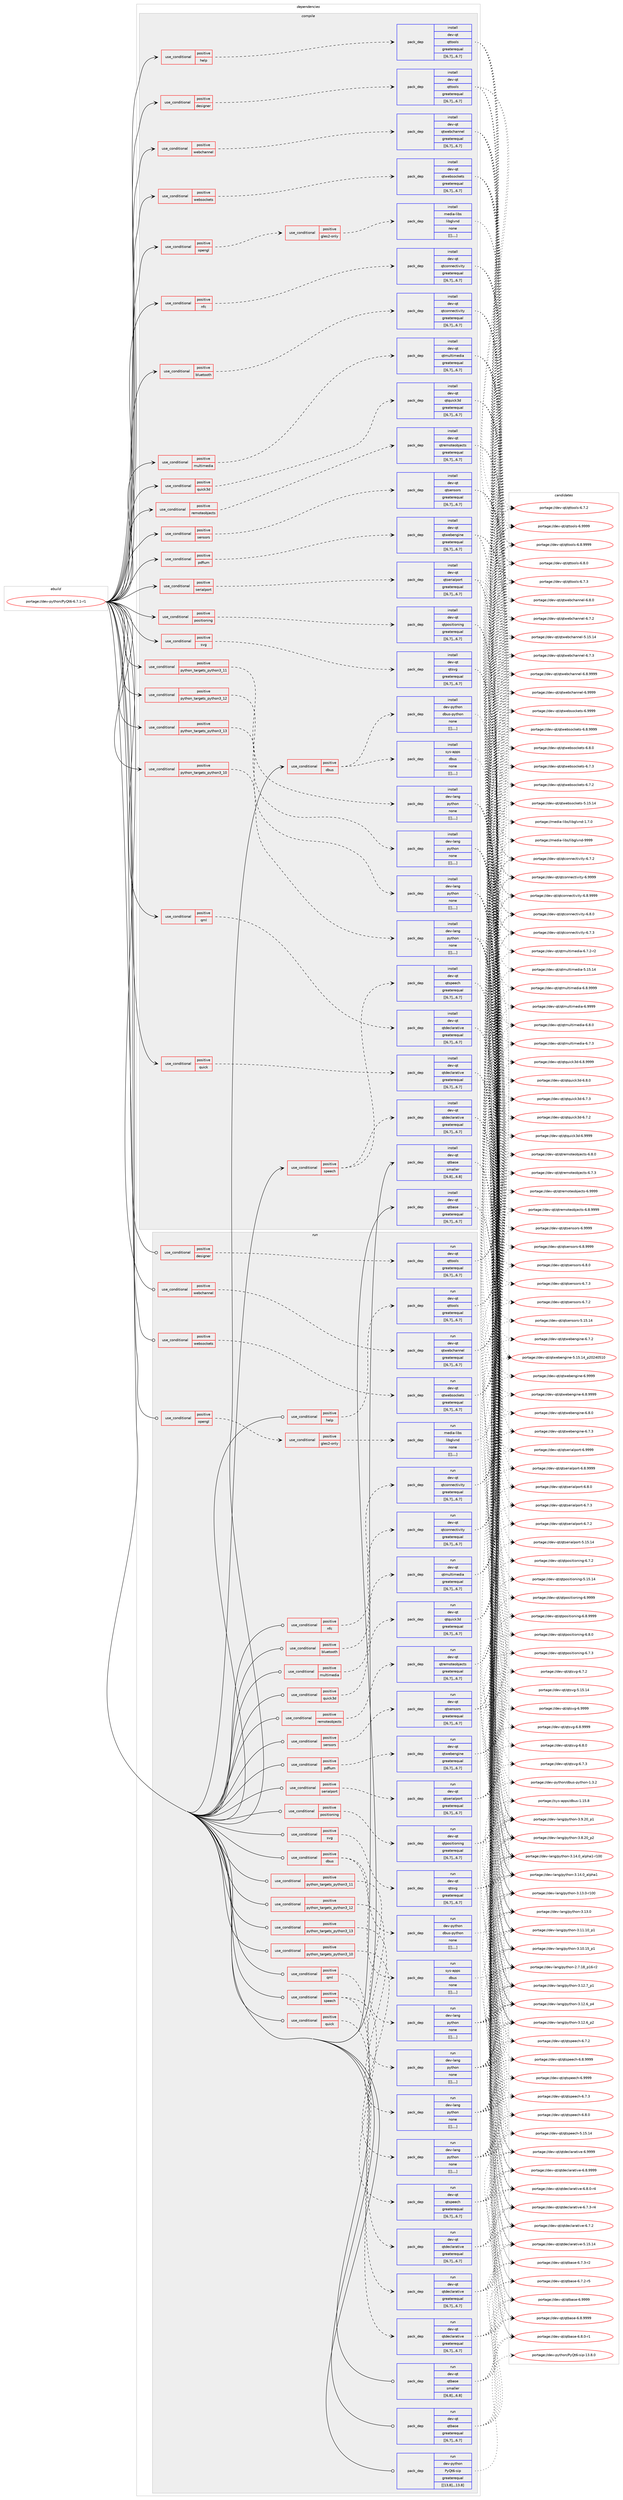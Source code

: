 digraph prolog {

# *************
# Graph options
# *************

newrank=true;
concentrate=true;
compound=true;
graph [rankdir=LR,fontname=Helvetica,fontsize=10,ranksep=1.5];#, ranksep=2.5, nodesep=0.2];
edge  [arrowhead=vee];
node  [fontname=Helvetica,fontsize=10];

# **********
# The ebuild
# **********

subgraph cluster_leftcol {
color=gray;
label=<<i>ebuild</i>>;
id [label="portage://dev-python/PyQt6-6.7.1-r1", color=red, width=4, href="../dev-python/PyQt6-6.7.1-r1.svg"];
}

# ****************
# The dependencies
# ****************

subgraph cluster_midcol {
color=gray;
label=<<i>dependencies</i>>;
subgraph cluster_compile {
fillcolor="#eeeeee";
style=filled;
label=<<i>compile</i>>;
subgraph cond32466 {
dependency146016 [label=<<TABLE BORDER="0" CELLBORDER="1" CELLSPACING="0" CELLPADDING="4"><TR><TD ROWSPAN="3" CELLPADDING="10">use_conditional</TD></TR><TR><TD>positive</TD></TR><TR><TD>bluetooth</TD></TR></TABLE>>, shape=none, color=red];
subgraph pack112227 {
dependency146019 [label=<<TABLE BORDER="0" CELLBORDER="1" CELLSPACING="0" CELLPADDING="4" WIDTH="220"><TR><TD ROWSPAN="6" CELLPADDING="30">pack_dep</TD></TR><TR><TD WIDTH="110">install</TD></TR><TR><TD>dev-qt</TD></TR><TR><TD>qtconnectivity</TD></TR><TR><TD>greaterequal</TD></TR><TR><TD>[[6,7],,,6.7]</TD></TR></TABLE>>, shape=none, color=blue];
}
dependency146016:e -> dependency146019:w [weight=20,style="dashed",arrowhead="vee"];
}
id:e -> dependency146016:w [weight=20,style="solid",arrowhead="vee"];
subgraph cond32469 {
dependency146022 [label=<<TABLE BORDER="0" CELLBORDER="1" CELLSPACING="0" CELLPADDING="4"><TR><TD ROWSPAN="3" CELLPADDING="10">use_conditional</TD></TR><TR><TD>positive</TD></TR><TR><TD>dbus</TD></TR></TABLE>>, shape=none, color=red];
subgraph pack112229 {
dependency146023 [label=<<TABLE BORDER="0" CELLBORDER="1" CELLSPACING="0" CELLPADDING="4" WIDTH="220"><TR><TD ROWSPAN="6" CELLPADDING="30">pack_dep</TD></TR><TR><TD WIDTH="110">install</TD></TR><TR><TD>dev-python</TD></TR><TR><TD>dbus-python</TD></TR><TR><TD>none</TD></TR><TR><TD>[[],,,,]</TD></TR></TABLE>>, shape=none, color=blue];
}
dependency146022:e -> dependency146023:w [weight=20,style="dashed",arrowhead="vee"];
subgraph pack112231 {
dependency146026 [label=<<TABLE BORDER="0" CELLBORDER="1" CELLSPACING="0" CELLPADDING="4" WIDTH="220"><TR><TD ROWSPAN="6" CELLPADDING="30">pack_dep</TD></TR><TR><TD WIDTH="110">install</TD></TR><TR><TD>sys-apps</TD></TR><TR><TD>dbus</TD></TR><TR><TD>none</TD></TR><TR><TD>[[],,,,]</TD></TR></TABLE>>, shape=none, color=blue];
}
dependency146022:e -> dependency146026:w [weight=20,style="dashed",arrowhead="vee"];
}
id:e -> dependency146022:w [weight=20,style="solid",arrowhead="vee"];
subgraph cond32473 {
dependency146032 [label=<<TABLE BORDER="0" CELLBORDER="1" CELLSPACING="0" CELLPADDING="4"><TR><TD ROWSPAN="3" CELLPADDING="10">use_conditional</TD></TR><TR><TD>positive</TD></TR><TR><TD>designer</TD></TR></TABLE>>, shape=none, color=red];
subgraph pack112235 {
dependency146040 [label=<<TABLE BORDER="0" CELLBORDER="1" CELLSPACING="0" CELLPADDING="4" WIDTH="220"><TR><TD ROWSPAN="6" CELLPADDING="30">pack_dep</TD></TR><TR><TD WIDTH="110">install</TD></TR><TR><TD>dev-qt</TD></TR><TR><TD>qttools</TD></TR><TR><TD>greaterequal</TD></TR><TR><TD>[[6,7],,,6.7]</TD></TR></TABLE>>, shape=none, color=blue];
}
dependency146032:e -> dependency146040:w [weight=20,style="dashed",arrowhead="vee"];
}
id:e -> dependency146032:w [weight=20,style="solid",arrowhead="vee"];
subgraph cond32481 {
dependency146045 [label=<<TABLE BORDER="0" CELLBORDER="1" CELLSPACING="0" CELLPADDING="4"><TR><TD ROWSPAN="3" CELLPADDING="10">use_conditional</TD></TR><TR><TD>positive</TD></TR><TR><TD>help</TD></TR></TABLE>>, shape=none, color=red];
subgraph pack112242 {
dependency146048 [label=<<TABLE BORDER="0" CELLBORDER="1" CELLSPACING="0" CELLPADDING="4" WIDTH="220"><TR><TD ROWSPAN="6" CELLPADDING="30">pack_dep</TD></TR><TR><TD WIDTH="110">install</TD></TR><TR><TD>dev-qt</TD></TR><TR><TD>qttools</TD></TR><TR><TD>greaterequal</TD></TR><TR><TD>[[6,7],,,6.7]</TD></TR></TABLE>>, shape=none, color=blue];
}
dependency146045:e -> dependency146048:w [weight=20,style="dashed",arrowhead="vee"];
}
id:e -> dependency146045:w [weight=20,style="solid",arrowhead="vee"];
subgraph cond32487 {
dependency146057 [label=<<TABLE BORDER="0" CELLBORDER="1" CELLSPACING="0" CELLPADDING="4"><TR><TD ROWSPAN="3" CELLPADDING="10">use_conditional</TD></TR><TR><TD>positive</TD></TR><TR><TD>multimedia</TD></TR></TABLE>>, shape=none, color=red];
subgraph pack112250 {
dependency146063 [label=<<TABLE BORDER="0" CELLBORDER="1" CELLSPACING="0" CELLPADDING="4" WIDTH="220"><TR><TD ROWSPAN="6" CELLPADDING="30">pack_dep</TD></TR><TR><TD WIDTH="110">install</TD></TR><TR><TD>dev-qt</TD></TR><TR><TD>qtmultimedia</TD></TR><TR><TD>greaterequal</TD></TR><TR><TD>[[6,7],,,6.7]</TD></TR></TABLE>>, shape=none, color=blue];
}
dependency146057:e -> dependency146063:w [weight=20,style="dashed",arrowhead="vee"];
}
id:e -> dependency146057:w [weight=20,style="solid",arrowhead="vee"];
subgraph cond32493 {
dependency146071 [label=<<TABLE BORDER="0" CELLBORDER="1" CELLSPACING="0" CELLPADDING="4"><TR><TD ROWSPAN="3" CELLPADDING="10">use_conditional</TD></TR><TR><TD>positive</TD></TR><TR><TD>nfc</TD></TR></TABLE>>, shape=none, color=red];
subgraph pack112256 {
dependency146073 [label=<<TABLE BORDER="0" CELLBORDER="1" CELLSPACING="0" CELLPADDING="4" WIDTH="220"><TR><TD ROWSPAN="6" CELLPADDING="30">pack_dep</TD></TR><TR><TD WIDTH="110">install</TD></TR><TR><TD>dev-qt</TD></TR><TR><TD>qtconnectivity</TD></TR><TR><TD>greaterequal</TD></TR><TR><TD>[[6,7],,,6.7]</TD></TR></TABLE>>, shape=none, color=blue];
}
dependency146071:e -> dependency146073:w [weight=20,style="dashed",arrowhead="vee"];
}
id:e -> dependency146071:w [weight=20,style="solid",arrowhead="vee"];
subgraph cond32497 {
dependency146080 [label=<<TABLE BORDER="0" CELLBORDER="1" CELLSPACING="0" CELLPADDING="4"><TR><TD ROWSPAN="3" CELLPADDING="10">use_conditional</TD></TR><TR><TD>positive</TD></TR><TR><TD>opengl</TD></TR></TABLE>>, shape=none, color=red];
subgraph cond32500 {
dependency146084 [label=<<TABLE BORDER="0" CELLBORDER="1" CELLSPACING="0" CELLPADDING="4"><TR><TD ROWSPAN="3" CELLPADDING="10">use_conditional</TD></TR><TR><TD>positive</TD></TR><TR><TD>gles2-only</TD></TR></TABLE>>, shape=none, color=red];
subgraph pack112262 {
dependency146089 [label=<<TABLE BORDER="0" CELLBORDER="1" CELLSPACING="0" CELLPADDING="4" WIDTH="220"><TR><TD ROWSPAN="6" CELLPADDING="30">pack_dep</TD></TR><TR><TD WIDTH="110">install</TD></TR><TR><TD>media-libs</TD></TR><TR><TD>libglvnd</TD></TR><TR><TD>none</TD></TR><TR><TD>[[],,,,]</TD></TR></TABLE>>, shape=none, color=blue];
}
dependency146084:e -> dependency146089:w [weight=20,style="dashed",arrowhead="vee"];
}
dependency146080:e -> dependency146084:w [weight=20,style="dashed",arrowhead="vee"];
}
id:e -> dependency146080:w [weight=20,style="solid",arrowhead="vee"];
subgraph cond32505 {
dependency146098 [label=<<TABLE BORDER="0" CELLBORDER="1" CELLSPACING="0" CELLPADDING="4"><TR><TD ROWSPAN="3" CELLPADDING="10">use_conditional</TD></TR><TR><TD>positive</TD></TR><TR><TD>pdfium</TD></TR></TABLE>>, shape=none, color=red];
subgraph pack112273 {
dependency146106 [label=<<TABLE BORDER="0" CELLBORDER="1" CELLSPACING="0" CELLPADDING="4" WIDTH="220"><TR><TD ROWSPAN="6" CELLPADDING="30">pack_dep</TD></TR><TR><TD WIDTH="110">install</TD></TR><TR><TD>dev-qt</TD></TR><TR><TD>qtwebengine</TD></TR><TR><TD>greaterequal</TD></TR><TR><TD>[[6,7],,,6.7]</TD></TR></TABLE>>, shape=none, color=blue];
}
dependency146098:e -> dependency146106:w [weight=20,style="dashed",arrowhead="vee"];
}
id:e -> dependency146098:w [weight=20,style="solid",arrowhead="vee"];
subgraph cond32509 {
dependency146115 [label=<<TABLE BORDER="0" CELLBORDER="1" CELLSPACING="0" CELLPADDING="4"><TR><TD ROWSPAN="3" CELLPADDING="10">use_conditional</TD></TR><TR><TD>positive</TD></TR><TR><TD>positioning</TD></TR></TABLE>>, shape=none, color=red];
subgraph pack112283 {
dependency146119 [label=<<TABLE BORDER="0" CELLBORDER="1" CELLSPACING="0" CELLPADDING="4" WIDTH="220"><TR><TD ROWSPAN="6" CELLPADDING="30">pack_dep</TD></TR><TR><TD WIDTH="110">install</TD></TR><TR><TD>dev-qt</TD></TR><TR><TD>qtpositioning</TD></TR><TR><TD>greaterequal</TD></TR><TR><TD>[[6,7],,,6.7]</TD></TR></TABLE>>, shape=none, color=blue];
}
dependency146115:e -> dependency146119:w [weight=20,style="dashed",arrowhead="vee"];
}
id:e -> dependency146115:w [weight=20,style="solid",arrowhead="vee"];
subgraph cond32515 {
dependency146135 [label=<<TABLE BORDER="0" CELLBORDER="1" CELLSPACING="0" CELLPADDING="4"><TR><TD ROWSPAN="3" CELLPADDING="10">use_conditional</TD></TR><TR><TD>positive</TD></TR><TR><TD>python_targets_python3_10</TD></TR></TABLE>>, shape=none, color=red];
subgraph pack112301 {
dependency146144 [label=<<TABLE BORDER="0" CELLBORDER="1" CELLSPACING="0" CELLPADDING="4" WIDTH="220"><TR><TD ROWSPAN="6" CELLPADDING="30">pack_dep</TD></TR><TR><TD WIDTH="110">install</TD></TR><TR><TD>dev-lang</TD></TR><TR><TD>python</TD></TR><TR><TD>none</TD></TR><TR><TD>[[],,,,]</TD></TR></TABLE>>, shape=none, color=blue];
}
dependency146135:e -> dependency146144:w [weight=20,style="dashed",arrowhead="vee"];
}
id:e -> dependency146135:w [weight=20,style="solid",arrowhead="vee"];
subgraph cond32523 {
dependency146155 [label=<<TABLE BORDER="0" CELLBORDER="1" CELLSPACING="0" CELLPADDING="4"><TR><TD ROWSPAN="3" CELLPADDING="10">use_conditional</TD></TR><TR><TD>positive</TD></TR><TR><TD>python_targets_python3_11</TD></TR></TABLE>>, shape=none, color=red];
subgraph pack112308 {
dependency146160 [label=<<TABLE BORDER="0" CELLBORDER="1" CELLSPACING="0" CELLPADDING="4" WIDTH="220"><TR><TD ROWSPAN="6" CELLPADDING="30">pack_dep</TD></TR><TR><TD WIDTH="110">install</TD></TR><TR><TD>dev-lang</TD></TR><TR><TD>python</TD></TR><TR><TD>none</TD></TR><TR><TD>[[],,,,]</TD></TR></TABLE>>, shape=none, color=blue];
}
dependency146155:e -> dependency146160:w [weight=20,style="dashed",arrowhead="vee"];
}
id:e -> dependency146155:w [weight=20,style="solid",arrowhead="vee"];
subgraph cond32532 {
dependency146175 [label=<<TABLE BORDER="0" CELLBORDER="1" CELLSPACING="0" CELLPADDING="4"><TR><TD ROWSPAN="3" CELLPADDING="10">use_conditional</TD></TR><TR><TD>positive</TD></TR><TR><TD>python_targets_python3_12</TD></TR></TABLE>>, shape=none, color=red];
subgraph pack112319 {
dependency146183 [label=<<TABLE BORDER="0" CELLBORDER="1" CELLSPACING="0" CELLPADDING="4" WIDTH="220"><TR><TD ROWSPAN="6" CELLPADDING="30">pack_dep</TD></TR><TR><TD WIDTH="110">install</TD></TR><TR><TD>dev-lang</TD></TR><TR><TD>python</TD></TR><TR><TD>none</TD></TR><TR><TD>[[],,,,]</TD></TR></TABLE>>, shape=none, color=blue];
}
dependency146175:e -> dependency146183:w [weight=20,style="dashed",arrowhead="vee"];
}
id:e -> dependency146175:w [weight=20,style="solid",arrowhead="vee"];
subgraph cond32548 {
dependency146198 [label=<<TABLE BORDER="0" CELLBORDER="1" CELLSPACING="0" CELLPADDING="4"><TR><TD ROWSPAN="3" CELLPADDING="10">use_conditional</TD></TR><TR><TD>positive</TD></TR><TR><TD>python_targets_python3_13</TD></TR></TABLE>>, shape=none, color=red];
subgraph pack112333 {
dependency146220 [label=<<TABLE BORDER="0" CELLBORDER="1" CELLSPACING="0" CELLPADDING="4" WIDTH="220"><TR><TD ROWSPAN="6" CELLPADDING="30">pack_dep</TD></TR><TR><TD WIDTH="110">install</TD></TR><TR><TD>dev-lang</TD></TR><TR><TD>python</TD></TR><TR><TD>none</TD></TR><TR><TD>[[],,,,]</TD></TR></TABLE>>, shape=none, color=blue];
}
dependency146198:e -> dependency146220:w [weight=20,style="dashed",arrowhead="vee"];
}
id:e -> dependency146198:w [weight=20,style="solid",arrowhead="vee"];
subgraph cond32561 {
dependency146231 [label=<<TABLE BORDER="0" CELLBORDER="1" CELLSPACING="0" CELLPADDING="4"><TR><TD ROWSPAN="3" CELLPADDING="10">use_conditional</TD></TR><TR><TD>positive</TD></TR><TR><TD>qml</TD></TR></TABLE>>, shape=none, color=red];
subgraph pack112351 {
dependency146252 [label=<<TABLE BORDER="0" CELLBORDER="1" CELLSPACING="0" CELLPADDING="4" WIDTH="220"><TR><TD ROWSPAN="6" CELLPADDING="30">pack_dep</TD></TR><TR><TD WIDTH="110">install</TD></TR><TR><TD>dev-qt</TD></TR><TR><TD>qtdeclarative</TD></TR><TR><TD>greaterequal</TD></TR><TR><TD>[[6,7],,,6.7]</TD></TR></TABLE>>, shape=none, color=blue];
}
dependency146231:e -> dependency146252:w [weight=20,style="dashed",arrowhead="vee"];
}
id:e -> dependency146231:w [weight=20,style="solid",arrowhead="vee"];
subgraph cond32578 {
dependency146262 [label=<<TABLE BORDER="0" CELLBORDER="1" CELLSPACING="0" CELLPADDING="4"><TR><TD ROWSPAN="3" CELLPADDING="10">use_conditional</TD></TR><TR><TD>positive</TD></TR><TR><TD>quick</TD></TR></TABLE>>, shape=none, color=red];
subgraph pack112372 {
dependency146295 [label=<<TABLE BORDER="0" CELLBORDER="1" CELLSPACING="0" CELLPADDING="4" WIDTH="220"><TR><TD ROWSPAN="6" CELLPADDING="30">pack_dep</TD></TR><TR><TD WIDTH="110">install</TD></TR><TR><TD>dev-qt</TD></TR><TR><TD>qtdeclarative</TD></TR><TR><TD>greaterequal</TD></TR><TR><TD>[[6,7],,,6.7]</TD></TR></TABLE>>, shape=none, color=blue];
}
dependency146262:e -> dependency146295:w [weight=20,style="dashed",arrowhead="vee"];
}
id:e -> dependency146262:w [weight=20,style="solid",arrowhead="vee"];
subgraph cond32590 {
dependency146299 [label=<<TABLE BORDER="0" CELLBORDER="1" CELLSPACING="0" CELLPADDING="4"><TR><TD ROWSPAN="3" CELLPADDING="10">use_conditional</TD></TR><TR><TD>positive</TD></TR><TR><TD>quick3d</TD></TR></TABLE>>, shape=none, color=red];
subgraph pack112390 {
dependency146317 [label=<<TABLE BORDER="0" CELLBORDER="1" CELLSPACING="0" CELLPADDING="4" WIDTH="220"><TR><TD ROWSPAN="6" CELLPADDING="30">pack_dep</TD></TR><TR><TD WIDTH="110">install</TD></TR><TR><TD>dev-qt</TD></TR><TR><TD>qtquick3d</TD></TR><TR><TD>greaterequal</TD></TR><TR><TD>[[6,7],,,6.7]</TD></TR></TABLE>>, shape=none, color=blue];
}
dependency146299:e -> dependency146317:w [weight=20,style="dashed",arrowhead="vee"];
}
id:e -> dependency146299:w [weight=20,style="solid",arrowhead="vee"];
subgraph cond32601 {
dependency146328 [label=<<TABLE BORDER="0" CELLBORDER="1" CELLSPACING="0" CELLPADDING="4"><TR><TD ROWSPAN="3" CELLPADDING="10">use_conditional</TD></TR><TR><TD>positive</TD></TR><TR><TD>remoteobjects</TD></TR></TABLE>>, shape=none, color=red];
subgraph pack112408 {
dependency146332 [label=<<TABLE BORDER="0" CELLBORDER="1" CELLSPACING="0" CELLPADDING="4" WIDTH="220"><TR><TD ROWSPAN="6" CELLPADDING="30">pack_dep</TD></TR><TR><TD WIDTH="110">install</TD></TR><TR><TD>dev-qt</TD></TR><TR><TD>qtremoteobjects</TD></TR><TR><TD>greaterequal</TD></TR><TR><TD>[[6,7],,,6.7]</TD></TR></TABLE>>, shape=none, color=blue];
}
dependency146328:e -> dependency146332:w [weight=20,style="dashed",arrowhead="vee"];
}
id:e -> dependency146328:w [weight=20,style="solid",arrowhead="vee"];
subgraph cond32607 {
dependency146342 [label=<<TABLE BORDER="0" CELLBORDER="1" CELLSPACING="0" CELLPADDING="4"><TR><TD ROWSPAN="3" CELLPADDING="10">use_conditional</TD></TR><TR><TD>positive</TD></TR><TR><TD>sensors</TD></TR></TABLE>>, shape=none, color=red];
subgraph pack112417 {
dependency146358 [label=<<TABLE BORDER="0" CELLBORDER="1" CELLSPACING="0" CELLPADDING="4" WIDTH="220"><TR><TD ROWSPAN="6" CELLPADDING="30">pack_dep</TD></TR><TR><TD WIDTH="110">install</TD></TR><TR><TD>dev-qt</TD></TR><TR><TD>qtsensors</TD></TR><TR><TD>greaterequal</TD></TR><TR><TD>[[6,7],,,6.7]</TD></TR></TABLE>>, shape=none, color=blue];
}
dependency146342:e -> dependency146358:w [weight=20,style="dashed",arrowhead="vee"];
}
id:e -> dependency146342:w [weight=20,style="solid",arrowhead="vee"];
subgraph cond32616 {
dependency146365 [label=<<TABLE BORDER="0" CELLBORDER="1" CELLSPACING="0" CELLPADDING="4"><TR><TD ROWSPAN="3" CELLPADDING="10">use_conditional</TD></TR><TR><TD>positive</TD></TR><TR><TD>serialport</TD></TR></TABLE>>, shape=none, color=red];
subgraph pack112427 {
dependency146368 [label=<<TABLE BORDER="0" CELLBORDER="1" CELLSPACING="0" CELLPADDING="4" WIDTH="220"><TR><TD ROWSPAN="6" CELLPADDING="30">pack_dep</TD></TR><TR><TD WIDTH="110">install</TD></TR><TR><TD>dev-qt</TD></TR><TR><TD>qtserialport</TD></TR><TR><TD>greaterequal</TD></TR><TR><TD>[[6,7],,,6.7]</TD></TR></TABLE>>, shape=none, color=blue];
}
dependency146365:e -> dependency146368:w [weight=20,style="dashed",arrowhead="vee"];
}
id:e -> dependency146365:w [weight=20,style="solid",arrowhead="vee"];
subgraph cond32620 {
dependency146406 [label=<<TABLE BORDER="0" CELLBORDER="1" CELLSPACING="0" CELLPADDING="4"><TR><TD ROWSPAN="3" CELLPADDING="10">use_conditional</TD></TR><TR><TD>positive</TD></TR><TR><TD>speech</TD></TR></TABLE>>, shape=none, color=red];
subgraph pack112454 {
dependency146408 [label=<<TABLE BORDER="0" CELLBORDER="1" CELLSPACING="0" CELLPADDING="4" WIDTH="220"><TR><TD ROWSPAN="6" CELLPADDING="30">pack_dep</TD></TR><TR><TD WIDTH="110">install</TD></TR><TR><TD>dev-qt</TD></TR><TR><TD>qtdeclarative</TD></TR><TR><TD>greaterequal</TD></TR><TR><TD>[[6,7],,,6.7]</TD></TR></TABLE>>, shape=none, color=blue];
}
dependency146406:e -> dependency146408:w [weight=20,style="dashed",arrowhead="vee"];
subgraph pack112456 {
dependency146410 [label=<<TABLE BORDER="0" CELLBORDER="1" CELLSPACING="0" CELLPADDING="4" WIDTH="220"><TR><TD ROWSPAN="6" CELLPADDING="30">pack_dep</TD></TR><TR><TD WIDTH="110">install</TD></TR><TR><TD>dev-qt</TD></TR><TR><TD>qtspeech</TD></TR><TR><TD>greaterequal</TD></TR><TR><TD>[[6,7],,,6.7]</TD></TR></TABLE>>, shape=none, color=blue];
}
dependency146406:e -> dependency146410:w [weight=20,style="dashed",arrowhead="vee"];
}
id:e -> dependency146406:w [weight=20,style="solid",arrowhead="vee"];
subgraph cond32630 {
dependency146413 [label=<<TABLE BORDER="0" CELLBORDER="1" CELLSPACING="0" CELLPADDING="4"><TR><TD ROWSPAN="3" CELLPADDING="10">use_conditional</TD></TR><TR><TD>positive</TD></TR><TR><TD>svg</TD></TR></TABLE>>, shape=none, color=red];
subgraph pack112460 {
dependency146418 [label=<<TABLE BORDER="0" CELLBORDER="1" CELLSPACING="0" CELLPADDING="4" WIDTH="220"><TR><TD ROWSPAN="6" CELLPADDING="30">pack_dep</TD></TR><TR><TD WIDTH="110">install</TD></TR><TR><TD>dev-qt</TD></TR><TR><TD>qtsvg</TD></TR><TR><TD>greaterequal</TD></TR><TR><TD>[[6,7],,,6.7]</TD></TR></TABLE>>, shape=none, color=blue];
}
dependency146413:e -> dependency146418:w [weight=20,style="dashed",arrowhead="vee"];
}
id:e -> dependency146413:w [weight=20,style="solid",arrowhead="vee"];
subgraph cond32635 {
dependency146420 [label=<<TABLE BORDER="0" CELLBORDER="1" CELLSPACING="0" CELLPADDING="4"><TR><TD ROWSPAN="3" CELLPADDING="10">use_conditional</TD></TR><TR><TD>positive</TD></TR><TR><TD>webchannel</TD></TR></TABLE>>, shape=none, color=red];
subgraph pack112464 {
dependency146424 [label=<<TABLE BORDER="0" CELLBORDER="1" CELLSPACING="0" CELLPADDING="4" WIDTH="220"><TR><TD ROWSPAN="6" CELLPADDING="30">pack_dep</TD></TR><TR><TD WIDTH="110">install</TD></TR><TR><TD>dev-qt</TD></TR><TR><TD>qtwebchannel</TD></TR><TR><TD>greaterequal</TD></TR><TR><TD>[[6,7],,,6.7]</TD></TR></TABLE>>, shape=none, color=blue];
}
dependency146420:e -> dependency146424:w [weight=20,style="dashed",arrowhead="vee"];
}
id:e -> dependency146420:w [weight=20,style="solid",arrowhead="vee"];
subgraph cond32636 {
dependency146428 [label=<<TABLE BORDER="0" CELLBORDER="1" CELLSPACING="0" CELLPADDING="4"><TR><TD ROWSPAN="3" CELLPADDING="10">use_conditional</TD></TR><TR><TD>positive</TD></TR><TR><TD>websockets</TD></TR></TABLE>>, shape=none, color=red];
subgraph pack112469 {
dependency146432 [label=<<TABLE BORDER="0" CELLBORDER="1" CELLSPACING="0" CELLPADDING="4" WIDTH="220"><TR><TD ROWSPAN="6" CELLPADDING="30">pack_dep</TD></TR><TR><TD WIDTH="110">install</TD></TR><TR><TD>dev-qt</TD></TR><TR><TD>qtwebsockets</TD></TR><TR><TD>greaterequal</TD></TR><TR><TD>[[6,7],,,6.7]</TD></TR></TABLE>>, shape=none, color=blue];
}
dependency146428:e -> dependency146432:w [weight=20,style="dashed",arrowhead="vee"];
}
id:e -> dependency146428:w [weight=20,style="solid",arrowhead="vee"];
subgraph pack112472 {
dependency146435 [label=<<TABLE BORDER="0" CELLBORDER="1" CELLSPACING="0" CELLPADDING="4" WIDTH="220"><TR><TD ROWSPAN="6" CELLPADDING="30">pack_dep</TD></TR><TR><TD WIDTH="110">install</TD></TR><TR><TD>dev-qt</TD></TR><TR><TD>qtbase</TD></TR><TR><TD>greaterequal</TD></TR><TR><TD>[[6,7],,,6.7]</TD></TR></TABLE>>, shape=none, color=blue];
}
id:e -> dependency146435:w [weight=20,style="solid",arrowhead="vee"];
subgraph pack112475 {
dependency146439 [label=<<TABLE BORDER="0" CELLBORDER="1" CELLSPACING="0" CELLPADDING="4" WIDTH="220"><TR><TD ROWSPAN="6" CELLPADDING="30">pack_dep</TD></TR><TR><TD WIDTH="110">install</TD></TR><TR><TD>dev-qt</TD></TR><TR><TD>qtbase</TD></TR><TR><TD>smaller</TD></TR><TR><TD>[[6,8],,,6.8]</TD></TR></TABLE>>, shape=none, color=blue];
}
id:e -> dependency146439:w [weight=20,style="solid",arrowhead="vee"];
}
subgraph cluster_compileandrun {
fillcolor="#eeeeee";
style=filled;
label=<<i>compile and run</i>>;
}
subgraph cluster_run {
fillcolor="#eeeeee";
style=filled;
label=<<i>run</i>>;
subgraph cond32641 {
dependency146444 [label=<<TABLE BORDER="0" CELLBORDER="1" CELLSPACING="0" CELLPADDING="4"><TR><TD ROWSPAN="3" CELLPADDING="10">use_conditional</TD></TR><TR><TD>positive</TD></TR><TR><TD>bluetooth</TD></TR></TABLE>>, shape=none, color=red];
subgraph pack112480 {
dependency146446 [label=<<TABLE BORDER="0" CELLBORDER="1" CELLSPACING="0" CELLPADDING="4" WIDTH="220"><TR><TD ROWSPAN="6" CELLPADDING="30">pack_dep</TD></TR><TR><TD WIDTH="110">run</TD></TR><TR><TD>dev-qt</TD></TR><TR><TD>qtconnectivity</TD></TR><TR><TD>greaterequal</TD></TR><TR><TD>[[6,7],,,6.7]</TD></TR></TABLE>>, shape=none, color=blue];
}
dependency146444:e -> dependency146446:w [weight=20,style="dashed",arrowhead="vee"];
}
id:e -> dependency146444:w [weight=20,style="solid",arrowhead="odot"];
subgraph cond32645 {
dependency146452 [label=<<TABLE BORDER="0" CELLBORDER="1" CELLSPACING="0" CELLPADDING="4"><TR><TD ROWSPAN="3" CELLPADDING="10">use_conditional</TD></TR><TR><TD>positive</TD></TR><TR><TD>dbus</TD></TR></TABLE>>, shape=none, color=red];
subgraph pack112485 {
dependency146456 [label=<<TABLE BORDER="0" CELLBORDER="1" CELLSPACING="0" CELLPADDING="4" WIDTH="220"><TR><TD ROWSPAN="6" CELLPADDING="30">pack_dep</TD></TR><TR><TD WIDTH="110">run</TD></TR><TR><TD>dev-python</TD></TR><TR><TD>dbus-python</TD></TR><TR><TD>none</TD></TR><TR><TD>[[],,,,]</TD></TR></TABLE>>, shape=none, color=blue];
}
dependency146452:e -> dependency146456:w [weight=20,style="dashed",arrowhead="vee"];
subgraph pack112488 {
dependency146461 [label=<<TABLE BORDER="0" CELLBORDER="1" CELLSPACING="0" CELLPADDING="4" WIDTH="220"><TR><TD ROWSPAN="6" CELLPADDING="30">pack_dep</TD></TR><TR><TD WIDTH="110">run</TD></TR><TR><TD>sys-apps</TD></TR><TR><TD>dbus</TD></TR><TR><TD>none</TD></TR><TR><TD>[[],,,,]</TD></TR></TABLE>>, shape=none, color=blue];
}
dependency146452:e -> dependency146461:w [weight=20,style="dashed",arrowhead="vee"];
}
id:e -> dependency146452:w [weight=20,style="solid",arrowhead="odot"];
subgraph cond32652 {
dependency146468 [label=<<TABLE BORDER="0" CELLBORDER="1" CELLSPACING="0" CELLPADDING="4"><TR><TD ROWSPAN="3" CELLPADDING="10">use_conditional</TD></TR><TR><TD>positive</TD></TR><TR><TD>designer</TD></TR></TABLE>>, shape=none, color=red];
subgraph pack112493 {
dependency146471 [label=<<TABLE BORDER="0" CELLBORDER="1" CELLSPACING="0" CELLPADDING="4" WIDTH="220"><TR><TD ROWSPAN="6" CELLPADDING="30">pack_dep</TD></TR><TR><TD WIDTH="110">run</TD></TR><TR><TD>dev-qt</TD></TR><TR><TD>qttools</TD></TR><TR><TD>greaterequal</TD></TR><TR><TD>[[6,7],,,6.7]</TD></TR></TABLE>>, shape=none, color=blue];
}
dependency146468:e -> dependency146471:w [weight=20,style="dashed",arrowhead="vee"];
}
id:e -> dependency146468:w [weight=20,style="solid",arrowhead="odot"];
subgraph cond32657 {
dependency146480 [label=<<TABLE BORDER="0" CELLBORDER="1" CELLSPACING="0" CELLPADDING="4"><TR><TD ROWSPAN="3" CELLPADDING="10">use_conditional</TD></TR><TR><TD>positive</TD></TR><TR><TD>help</TD></TR></TABLE>>, shape=none, color=red];
subgraph pack112500 {
dependency146485 [label=<<TABLE BORDER="0" CELLBORDER="1" CELLSPACING="0" CELLPADDING="4" WIDTH="220"><TR><TD ROWSPAN="6" CELLPADDING="30">pack_dep</TD></TR><TR><TD WIDTH="110">run</TD></TR><TR><TD>dev-qt</TD></TR><TR><TD>qttools</TD></TR><TR><TD>greaterequal</TD></TR><TR><TD>[[6,7],,,6.7]</TD></TR></TABLE>>, shape=none, color=blue];
}
dependency146480:e -> dependency146485:w [weight=20,style="dashed",arrowhead="vee"];
}
id:e -> dependency146480:w [weight=20,style="solid",arrowhead="odot"];
subgraph cond32662 {
dependency146491 [label=<<TABLE BORDER="0" CELLBORDER="1" CELLSPACING="0" CELLPADDING="4"><TR><TD ROWSPAN="3" CELLPADDING="10">use_conditional</TD></TR><TR><TD>positive</TD></TR><TR><TD>multimedia</TD></TR></TABLE>>, shape=none, color=red];
subgraph pack112506 {
dependency146497 [label=<<TABLE BORDER="0" CELLBORDER="1" CELLSPACING="0" CELLPADDING="4" WIDTH="220"><TR><TD ROWSPAN="6" CELLPADDING="30">pack_dep</TD></TR><TR><TD WIDTH="110">run</TD></TR><TR><TD>dev-qt</TD></TR><TR><TD>qtmultimedia</TD></TR><TR><TD>greaterequal</TD></TR><TR><TD>[[6,7],,,6.7]</TD></TR></TABLE>>, shape=none, color=blue];
}
dependency146491:e -> dependency146497:w [weight=20,style="dashed",arrowhead="vee"];
}
id:e -> dependency146491:w [weight=20,style="solid",arrowhead="odot"];
subgraph cond32670 {
dependency146504 [label=<<TABLE BORDER="0" CELLBORDER="1" CELLSPACING="0" CELLPADDING="4"><TR><TD ROWSPAN="3" CELLPADDING="10">use_conditional</TD></TR><TR><TD>positive</TD></TR><TR><TD>nfc</TD></TR></TABLE>>, shape=none, color=red];
subgraph pack112511 {
dependency146507 [label=<<TABLE BORDER="0" CELLBORDER="1" CELLSPACING="0" CELLPADDING="4" WIDTH="220"><TR><TD ROWSPAN="6" CELLPADDING="30">pack_dep</TD></TR><TR><TD WIDTH="110">run</TD></TR><TR><TD>dev-qt</TD></TR><TR><TD>qtconnectivity</TD></TR><TR><TD>greaterequal</TD></TR><TR><TD>[[6,7],,,6.7]</TD></TR></TABLE>>, shape=none, color=blue];
}
dependency146504:e -> dependency146507:w [weight=20,style="dashed",arrowhead="vee"];
}
id:e -> dependency146504:w [weight=20,style="solid",arrowhead="odot"];
subgraph cond32677 {
dependency146517 [label=<<TABLE BORDER="0" CELLBORDER="1" CELLSPACING="0" CELLPADDING="4"><TR><TD ROWSPAN="3" CELLPADDING="10">use_conditional</TD></TR><TR><TD>positive</TD></TR><TR><TD>opengl</TD></TR></TABLE>>, shape=none, color=red];
subgraph cond32680 {
dependency146522 [label=<<TABLE BORDER="0" CELLBORDER="1" CELLSPACING="0" CELLPADDING="4"><TR><TD ROWSPAN="3" CELLPADDING="10">use_conditional</TD></TR><TR><TD>positive</TD></TR><TR><TD>gles2-only</TD></TR></TABLE>>, shape=none, color=red];
subgraph pack112518 {
dependency146525 [label=<<TABLE BORDER="0" CELLBORDER="1" CELLSPACING="0" CELLPADDING="4" WIDTH="220"><TR><TD ROWSPAN="6" CELLPADDING="30">pack_dep</TD></TR><TR><TD WIDTH="110">run</TD></TR><TR><TD>media-libs</TD></TR><TR><TD>libglvnd</TD></TR><TR><TD>none</TD></TR><TR><TD>[[],,,,]</TD></TR></TABLE>>, shape=none, color=blue];
}
dependency146522:e -> dependency146525:w [weight=20,style="dashed",arrowhead="vee"];
}
dependency146517:e -> dependency146522:w [weight=20,style="dashed",arrowhead="vee"];
}
id:e -> dependency146517:w [weight=20,style="solid",arrowhead="odot"];
subgraph cond32685 {
dependency146531 [label=<<TABLE BORDER="0" CELLBORDER="1" CELLSPACING="0" CELLPADDING="4"><TR><TD ROWSPAN="3" CELLPADDING="10">use_conditional</TD></TR><TR><TD>positive</TD></TR><TR><TD>pdfium</TD></TR></TABLE>>, shape=none, color=red];
subgraph pack112522 {
dependency146533 [label=<<TABLE BORDER="0" CELLBORDER="1" CELLSPACING="0" CELLPADDING="4" WIDTH="220"><TR><TD ROWSPAN="6" CELLPADDING="30">pack_dep</TD></TR><TR><TD WIDTH="110">run</TD></TR><TR><TD>dev-qt</TD></TR><TR><TD>qtwebengine</TD></TR><TR><TD>greaterequal</TD></TR><TR><TD>[[6,7],,,6.7]</TD></TR></TABLE>>, shape=none, color=blue];
}
dependency146531:e -> dependency146533:w [weight=20,style="dashed",arrowhead="vee"];
}
id:e -> dependency146531:w [weight=20,style="solid",arrowhead="odot"];
subgraph cond32689 {
dependency146539 [label=<<TABLE BORDER="0" CELLBORDER="1" CELLSPACING="0" CELLPADDING="4"><TR><TD ROWSPAN="3" CELLPADDING="10">use_conditional</TD></TR><TR><TD>positive</TD></TR><TR><TD>positioning</TD></TR></TABLE>>, shape=none, color=red];
subgraph pack112526 {
dependency146541 [label=<<TABLE BORDER="0" CELLBORDER="1" CELLSPACING="0" CELLPADDING="4" WIDTH="220"><TR><TD ROWSPAN="6" CELLPADDING="30">pack_dep</TD></TR><TR><TD WIDTH="110">run</TD></TR><TR><TD>dev-qt</TD></TR><TR><TD>qtpositioning</TD></TR><TR><TD>greaterequal</TD></TR><TR><TD>[[6,7],,,6.7]</TD></TR></TABLE>>, shape=none, color=blue];
}
dependency146539:e -> dependency146541:w [weight=20,style="dashed",arrowhead="vee"];
}
id:e -> dependency146539:w [weight=20,style="solid",arrowhead="odot"];
subgraph cond32711 {
dependency146603 [label=<<TABLE BORDER="0" CELLBORDER="1" CELLSPACING="0" CELLPADDING="4"><TR><TD ROWSPAN="3" CELLPADDING="10">use_conditional</TD></TR><TR><TD>positive</TD></TR><TR><TD>python_targets_python3_10</TD></TR></TABLE>>, shape=none, color=red];
subgraph pack112568 {
dependency146606 [label=<<TABLE BORDER="0" CELLBORDER="1" CELLSPACING="0" CELLPADDING="4" WIDTH="220"><TR><TD ROWSPAN="6" CELLPADDING="30">pack_dep</TD></TR><TR><TD WIDTH="110">run</TD></TR><TR><TD>dev-lang</TD></TR><TR><TD>python</TD></TR><TR><TD>none</TD></TR><TR><TD>[[],,,,]</TD></TR></TABLE>>, shape=none, color=blue];
}
dependency146603:e -> dependency146606:w [weight=20,style="dashed",arrowhead="vee"];
}
id:e -> dependency146603:w [weight=20,style="solid",arrowhead="odot"];
subgraph cond32715 {
dependency146609 [label=<<TABLE BORDER="0" CELLBORDER="1" CELLSPACING="0" CELLPADDING="4"><TR><TD ROWSPAN="3" CELLPADDING="10">use_conditional</TD></TR><TR><TD>positive</TD></TR><TR><TD>python_targets_python3_11</TD></TR></TABLE>>, shape=none, color=red];
subgraph pack112571 {
dependency146611 [label=<<TABLE BORDER="0" CELLBORDER="1" CELLSPACING="0" CELLPADDING="4" WIDTH="220"><TR><TD ROWSPAN="6" CELLPADDING="30">pack_dep</TD></TR><TR><TD WIDTH="110">run</TD></TR><TR><TD>dev-lang</TD></TR><TR><TD>python</TD></TR><TR><TD>none</TD></TR><TR><TD>[[],,,,]</TD></TR></TABLE>>, shape=none, color=blue];
}
dependency146609:e -> dependency146611:w [weight=20,style="dashed",arrowhead="vee"];
}
id:e -> dependency146609:w [weight=20,style="solid",arrowhead="odot"];
subgraph cond32718 {
dependency146614 [label=<<TABLE BORDER="0" CELLBORDER="1" CELLSPACING="0" CELLPADDING="4"><TR><TD ROWSPAN="3" CELLPADDING="10">use_conditional</TD></TR><TR><TD>positive</TD></TR><TR><TD>python_targets_python3_12</TD></TR></TABLE>>, shape=none, color=red];
subgraph pack112574 {
dependency146617 [label=<<TABLE BORDER="0" CELLBORDER="1" CELLSPACING="0" CELLPADDING="4" WIDTH="220"><TR><TD ROWSPAN="6" CELLPADDING="30">pack_dep</TD></TR><TR><TD WIDTH="110">run</TD></TR><TR><TD>dev-lang</TD></TR><TR><TD>python</TD></TR><TR><TD>none</TD></TR><TR><TD>[[],,,,]</TD></TR></TABLE>>, shape=none, color=blue];
}
dependency146614:e -> dependency146617:w [weight=20,style="dashed",arrowhead="vee"];
}
id:e -> dependency146614:w [weight=20,style="solid",arrowhead="odot"];
subgraph cond32719 {
dependency146620 [label=<<TABLE BORDER="0" CELLBORDER="1" CELLSPACING="0" CELLPADDING="4"><TR><TD ROWSPAN="3" CELLPADDING="10">use_conditional</TD></TR><TR><TD>positive</TD></TR><TR><TD>python_targets_python3_13</TD></TR></TABLE>>, shape=none, color=red];
subgraph pack112577 {
dependency146621 [label=<<TABLE BORDER="0" CELLBORDER="1" CELLSPACING="0" CELLPADDING="4" WIDTH="220"><TR><TD ROWSPAN="6" CELLPADDING="30">pack_dep</TD></TR><TR><TD WIDTH="110">run</TD></TR><TR><TD>dev-lang</TD></TR><TR><TD>python</TD></TR><TR><TD>none</TD></TR><TR><TD>[[],,,,]</TD></TR></TABLE>>, shape=none, color=blue];
}
dependency146620:e -> dependency146621:w [weight=20,style="dashed",arrowhead="vee"];
}
id:e -> dependency146620:w [weight=20,style="solid",arrowhead="odot"];
subgraph cond32721 {
dependency146625 [label=<<TABLE BORDER="0" CELLBORDER="1" CELLSPACING="0" CELLPADDING="4"><TR><TD ROWSPAN="3" CELLPADDING="10">use_conditional</TD></TR><TR><TD>positive</TD></TR><TR><TD>qml</TD></TR></TABLE>>, shape=none, color=red];
subgraph pack112580 {
dependency146626 [label=<<TABLE BORDER="0" CELLBORDER="1" CELLSPACING="0" CELLPADDING="4" WIDTH="220"><TR><TD ROWSPAN="6" CELLPADDING="30">pack_dep</TD></TR><TR><TD WIDTH="110">run</TD></TR><TR><TD>dev-qt</TD></TR><TR><TD>qtdeclarative</TD></TR><TR><TD>greaterequal</TD></TR><TR><TD>[[6,7],,,6.7]</TD></TR></TABLE>>, shape=none, color=blue];
}
dependency146625:e -> dependency146626:w [weight=20,style="dashed",arrowhead="vee"];
}
id:e -> dependency146625:w [weight=20,style="solid",arrowhead="odot"];
subgraph cond32723 {
dependency146629 [label=<<TABLE BORDER="0" CELLBORDER="1" CELLSPACING="0" CELLPADDING="4"><TR><TD ROWSPAN="3" CELLPADDING="10">use_conditional</TD></TR><TR><TD>positive</TD></TR><TR><TD>quick</TD></TR></TABLE>>, shape=none, color=red];
subgraph pack112589 {
dependency146643 [label=<<TABLE BORDER="0" CELLBORDER="1" CELLSPACING="0" CELLPADDING="4" WIDTH="220"><TR><TD ROWSPAN="6" CELLPADDING="30">pack_dep</TD></TR><TR><TD WIDTH="110">run</TD></TR><TR><TD>dev-qt</TD></TR><TR><TD>qtdeclarative</TD></TR><TR><TD>greaterequal</TD></TR><TR><TD>[[6,7],,,6.7]</TD></TR></TABLE>>, shape=none, color=blue];
}
dependency146629:e -> dependency146643:w [weight=20,style="dashed",arrowhead="vee"];
}
id:e -> dependency146629:w [weight=20,style="solid",arrowhead="odot"];
subgraph cond32733 {
dependency146652 [label=<<TABLE BORDER="0" CELLBORDER="1" CELLSPACING="0" CELLPADDING="4"><TR><TD ROWSPAN="3" CELLPADDING="10">use_conditional</TD></TR><TR><TD>positive</TD></TR><TR><TD>quick3d</TD></TR></TABLE>>, shape=none, color=red];
subgraph pack112595 {
dependency146655 [label=<<TABLE BORDER="0" CELLBORDER="1" CELLSPACING="0" CELLPADDING="4" WIDTH="220"><TR><TD ROWSPAN="6" CELLPADDING="30">pack_dep</TD></TR><TR><TD WIDTH="110">run</TD></TR><TR><TD>dev-qt</TD></TR><TR><TD>qtquick3d</TD></TR><TR><TD>greaterequal</TD></TR><TR><TD>[[6,7],,,6.7]</TD></TR></TABLE>>, shape=none, color=blue];
}
dependency146652:e -> dependency146655:w [weight=20,style="dashed",arrowhead="vee"];
}
id:e -> dependency146652:w [weight=20,style="solid",arrowhead="odot"];
subgraph cond32740 {
dependency146661 [label=<<TABLE BORDER="0" CELLBORDER="1" CELLSPACING="0" CELLPADDING="4"><TR><TD ROWSPAN="3" CELLPADDING="10">use_conditional</TD></TR><TR><TD>positive</TD></TR><TR><TD>remoteobjects</TD></TR></TABLE>>, shape=none, color=red];
subgraph pack112599 {
dependency146665 [label=<<TABLE BORDER="0" CELLBORDER="1" CELLSPACING="0" CELLPADDING="4" WIDTH="220"><TR><TD ROWSPAN="6" CELLPADDING="30">pack_dep</TD></TR><TR><TD WIDTH="110">run</TD></TR><TR><TD>dev-qt</TD></TR><TR><TD>qtremoteobjects</TD></TR><TR><TD>greaterequal</TD></TR><TR><TD>[[6,7],,,6.7]</TD></TR></TABLE>>, shape=none, color=blue];
}
dependency146661:e -> dependency146665:w [weight=20,style="dashed",arrowhead="vee"];
}
id:e -> dependency146661:w [weight=20,style="solid",arrowhead="odot"];
subgraph cond32742 {
dependency146674 [label=<<TABLE BORDER="0" CELLBORDER="1" CELLSPACING="0" CELLPADDING="4"><TR><TD ROWSPAN="3" CELLPADDING="10">use_conditional</TD></TR><TR><TD>positive</TD></TR><TR><TD>sensors</TD></TR></TABLE>>, shape=none, color=red];
subgraph pack112610 {
dependency146684 [label=<<TABLE BORDER="0" CELLBORDER="1" CELLSPACING="0" CELLPADDING="4" WIDTH="220"><TR><TD ROWSPAN="6" CELLPADDING="30">pack_dep</TD></TR><TR><TD WIDTH="110">run</TD></TR><TR><TD>dev-qt</TD></TR><TR><TD>qtsensors</TD></TR><TR><TD>greaterequal</TD></TR><TR><TD>[[6,7],,,6.7]</TD></TR></TABLE>>, shape=none, color=blue];
}
dependency146674:e -> dependency146684:w [weight=20,style="dashed",arrowhead="vee"];
}
id:e -> dependency146674:w [weight=20,style="solid",arrowhead="odot"];
subgraph cond32749 {
dependency146687 [label=<<TABLE BORDER="0" CELLBORDER="1" CELLSPACING="0" CELLPADDING="4"><TR><TD ROWSPAN="3" CELLPADDING="10">use_conditional</TD></TR><TR><TD>positive</TD></TR><TR><TD>serialport</TD></TR></TABLE>>, shape=none, color=red];
subgraph pack112618 {
dependency146692 [label=<<TABLE BORDER="0" CELLBORDER="1" CELLSPACING="0" CELLPADDING="4" WIDTH="220"><TR><TD ROWSPAN="6" CELLPADDING="30">pack_dep</TD></TR><TR><TD WIDTH="110">run</TD></TR><TR><TD>dev-qt</TD></TR><TR><TD>qtserialport</TD></TR><TR><TD>greaterequal</TD></TR><TR><TD>[[6,7],,,6.7]</TD></TR></TABLE>>, shape=none, color=blue];
}
dependency146687:e -> dependency146692:w [weight=20,style="dashed",arrowhead="vee"];
}
id:e -> dependency146687:w [weight=20,style="solid",arrowhead="odot"];
subgraph cond32751 {
dependency146698 [label=<<TABLE BORDER="0" CELLBORDER="1" CELLSPACING="0" CELLPADDING="4"><TR><TD ROWSPAN="3" CELLPADDING="10">use_conditional</TD></TR><TR><TD>positive</TD></TR><TR><TD>speech</TD></TR></TABLE>>, shape=none, color=red];
subgraph pack112649 {
dependency146734 [label=<<TABLE BORDER="0" CELLBORDER="1" CELLSPACING="0" CELLPADDING="4" WIDTH="220"><TR><TD ROWSPAN="6" CELLPADDING="30">pack_dep</TD></TR><TR><TD WIDTH="110">run</TD></TR><TR><TD>dev-qt</TD></TR><TR><TD>qtdeclarative</TD></TR><TR><TD>greaterequal</TD></TR><TR><TD>[[6,7],,,6.7]</TD></TR></TABLE>>, shape=none, color=blue];
}
dependency146698:e -> dependency146734:w [weight=20,style="dashed",arrowhead="vee"];
subgraph pack112653 {
dependency146738 [label=<<TABLE BORDER="0" CELLBORDER="1" CELLSPACING="0" CELLPADDING="4" WIDTH="220"><TR><TD ROWSPAN="6" CELLPADDING="30">pack_dep</TD></TR><TR><TD WIDTH="110">run</TD></TR><TR><TD>dev-qt</TD></TR><TR><TD>qtspeech</TD></TR><TR><TD>greaterequal</TD></TR><TR><TD>[[6,7],,,6.7]</TD></TR></TABLE>>, shape=none, color=blue];
}
dependency146698:e -> dependency146738:w [weight=20,style="dashed",arrowhead="vee"];
}
id:e -> dependency146698:w [weight=20,style="solid",arrowhead="odot"];
subgraph cond32761 {
dependency146743 [label=<<TABLE BORDER="0" CELLBORDER="1" CELLSPACING="0" CELLPADDING="4"><TR><TD ROWSPAN="3" CELLPADDING="10">use_conditional</TD></TR><TR><TD>positive</TD></TR><TR><TD>svg</TD></TR></TABLE>>, shape=none, color=red];
subgraph pack112660 {
dependency146748 [label=<<TABLE BORDER="0" CELLBORDER="1" CELLSPACING="0" CELLPADDING="4" WIDTH="220"><TR><TD ROWSPAN="6" CELLPADDING="30">pack_dep</TD></TR><TR><TD WIDTH="110">run</TD></TR><TR><TD>dev-qt</TD></TR><TR><TD>qtsvg</TD></TR><TR><TD>greaterequal</TD></TR><TR><TD>[[6,7],,,6.7]</TD></TR></TABLE>>, shape=none, color=blue];
}
dependency146743:e -> dependency146748:w [weight=20,style="dashed",arrowhead="vee"];
}
id:e -> dependency146743:w [weight=20,style="solid",arrowhead="odot"];
subgraph cond32766 {
dependency146751 [label=<<TABLE BORDER="0" CELLBORDER="1" CELLSPACING="0" CELLPADDING="4"><TR><TD ROWSPAN="3" CELLPADDING="10">use_conditional</TD></TR><TR><TD>positive</TD></TR><TR><TD>webchannel</TD></TR></TABLE>>, shape=none, color=red];
subgraph pack112664 {
dependency146756 [label=<<TABLE BORDER="0" CELLBORDER="1" CELLSPACING="0" CELLPADDING="4" WIDTH="220"><TR><TD ROWSPAN="6" CELLPADDING="30">pack_dep</TD></TR><TR><TD WIDTH="110">run</TD></TR><TR><TD>dev-qt</TD></TR><TR><TD>qtwebchannel</TD></TR><TR><TD>greaterequal</TD></TR><TR><TD>[[6,7],,,6.7]</TD></TR></TABLE>>, shape=none, color=blue];
}
dependency146751:e -> dependency146756:w [weight=20,style="dashed",arrowhead="vee"];
}
id:e -> dependency146751:w [weight=20,style="solid",arrowhead="odot"];
subgraph cond32771 {
dependency146763 [label=<<TABLE BORDER="0" CELLBORDER="1" CELLSPACING="0" CELLPADDING="4"><TR><TD ROWSPAN="3" CELLPADDING="10">use_conditional</TD></TR><TR><TD>positive</TD></TR><TR><TD>websockets</TD></TR></TABLE>>, shape=none, color=red];
subgraph pack112670 {
dependency146765 [label=<<TABLE BORDER="0" CELLBORDER="1" CELLSPACING="0" CELLPADDING="4" WIDTH="220"><TR><TD ROWSPAN="6" CELLPADDING="30">pack_dep</TD></TR><TR><TD WIDTH="110">run</TD></TR><TR><TD>dev-qt</TD></TR><TR><TD>qtwebsockets</TD></TR><TR><TD>greaterequal</TD></TR><TR><TD>[[6,7],,,6.7]</TD></TR></TABLE>>, shape=none, color=blue];
}
dependency146763:e -> dependency146765:w [weight=20,style="dashed",arrowhead="vee"];
}
id:e -> dependency146763:w [weight=20,style="solid",arrowhead="odot"];
subgraph pack112674 {
dependency146770 [label=<<TABLE BORDER="0" CELLBORDER="1" CELLSPACING="0" CELLPADDING="4" WIDTH="220"><TR><TD ROWSPAN="6" CELLPADDING="30">pack_dep</TD></TR><TR><TD WIDTH="110">run</TD></TR><TR><TD>dev-python</TD></TR><TR><TD>PyQt6-sip</TD></TR><TR><TD>greaterequal</TD></TR><TR><TD>[[13,8],,,13.8]</TD></TR></TABLE>>, shape=none, color=blue];
}
id:e -> dependency146770:w [weight=20,style="solid",arrowhead="odot"];
subgraph pack112676 {
dependency146774 [label=<<TABLE BORDER="0" CELLBORDER="1" CELLSPACING="0" CELLPADDING="4" WIDTH="220"><TR><TD ROWSPAN="6" CELLPADDING="30">pack_dep</TD></TR><TR><TD WIDTH="110">run</TD></TR><TR><TD>dev-qt</TD></TR><TR><TD>qtbase</TD></TR><TR><TD>greaterequal</TD></TR><TR><TD>[[6,7],,,6.7]</TD></TR></TABLE>>, shape=none, color=blue];
}
id:e -> dependency146774:w [weight=20,style="solid",arrowhead="odot"];
subgraph pack112678 {
dependency146776 [label=<<TABLE BORDER="0" CELLBORDER="1" CELLSPACING="0" CELLPADDING="4" WIDTH="220"><TR><TD ROWSPAN="6" CELLPADDING="30">pack_dep</TD></TR><TR><TD WIDTH="110">run</TD></TR><TR><TD>dev-qt</TD></TR><TR><TD>qtbase</TD></TR><TR><TD>smaller</TD></TR><TR><TD>[[6,8],,,6.8]</TD></TR></TABLE>>, shape=none, color=blue];
}
id:e -> dependency146776:w [weight=20,style="solid",arrowhead="odot"];
}
}

# **************
# The candidates
# **************

subgraph cluster_choices {
rank=same;
color=gray;
label=<<i>candidates</i>>;

subgraph choice112484 {
color=black;
nodesep=1;
choice1001011184511311647113116991111101101019911610511810511612145544657575757 [label="portage://dev-qt/qtconnectivity-6.9999", color=red, width=4,href="../dev-qt/qtconnectivity-6.9999.svg"];
choice10010111845113116471131169911111011010199116105118105116121455446564657575757 [label="portage://dev-qt/qtconnectivity-6.8.9999", color=red, width=4,href="../dev-qt/qtconnectivity-6.8.9999.svg"];
choice10010111845113116471131169911111011010199116105118105116121455446564648 [label="portage://dev-qt/qtconnectivity-6.8.0", color=red, width=4,href="../dev-qt/qtconnectivity-6.8.0.svg"];
choice10010111845113116471131169911111011010199116105118105116121455446554651 [label="portage://dev-qt/qtconnectivity-6.7.3", color=red, width=4,href="../dev-qt/qtconnectivity-6.7.3.svg"];
choice10010111845113116471131169911111011010199116105118105116121455446554650 [label="portage://dev-qt/qtconnectivity-6.7.2", color=red, width=4,href="../dev-qt/qtconnectivity-6.7.2.svg"];
dependency146019:e -> choice1001011184511311647113116991111101101019911610511810511612145544657575757:w [style=dotted,weight="100"];
dependency146019:e -> choice10010111845113116471131169911111011010199116105118105116121455446564657575757:w [style=dotted,weight="100"];
dependency146019:e -> choice10010111845113116471131169911111011010199116105118105116121455446564648:w [style=dotted,weight="100"];
dependency146019:e -> choice10010111845113116471131169911111011010199116105118105116121455446554651:w [style=dotted,weight="100"];
dependency146019:e -> choice10010111845113116471131169911111011010199116105118105116121455446554650:w [style=dotted,weight="100"];
}
subgraph choice112489 {
color=black;
nodesep=1;
choice10010111845112121116104111110471009811711545112121116104111110454946514650 [label="portage://dev-python/dbus-python-1.3.2", color=red, width=4,href="../dev-python/dbus-python-1.3.2.svg"];
dependency146023:e -> choice10010111845112121116104111110471009811711545112121116104111110454946514650:w [style=dotted,weight="100"];
}
subgraph choice112491 {
color=black;
nodesep=1;
choice1151211154597112112115471009811711545494649534656 [label="portage://sys-apps/dbus-1.15.8", color=red, width=4,href="../sys-apps/dbus-1.15.8.svg"];
dependency146026:e -> choice1151211154597112112115471009811711545494649534656:w [style=dotted,weight="100"];
}
subgraph choice112493 {
color=black;
nodesep=1;
choice100101118451131164711311611611111110811545544657575757 [label="portage://dev-qt/qttools-6.9999", color=red, width=4,href="../dev-qt/qttools-6.9999.svg"];
choice1001011184511311647113116116111111108115455446564657575757 [label="portage://dev-qt/qttools-6.8.9999", color=red, width=4,href="../dev-qt/qttools-6.8.9999.svg"];
choice1001011184511311647113116116111111108115455446564648 [label="portage://dev-qt/qttools-6.8.0", color=red, width=4,href="../dev-qt/qttools-6.8.0.svg"];
choice1001011184511311647113116116111111108115455446554651 [label="portage://dev-qt/qttools-6.7.3", color=red, width=4,href="../dev-qt/qttools-6.7.3.svg"];
choice1001011184511311647113116116111111108115455446554650 [label="portage://dev-qt/qttools-6.7.2", color=red, width=4,href="../dev-qt/qttools-6.7.2.svg"];
dependency146040:e -> choice100101118451131164711311611611111110811545544657575757:w [style=dotted,weight="100"];
dependency146040:e -> choice1001011184511311647113116116111111108115455446564657575757:w [style=dotted,weight="100"];
dependency146040:e -> choice1001011184511311647113116116111111108115455446564648:w [style=dotted,weight="100"];
dependency146040:e -> choice1001011184511311647113116116111111108115455446554651:w [style=dotted,weight="100"];
dependency146040:e -> choice1001011184511311647113116116111111108115455446554650:w [style=dotted,weight="100"];
}
subgraph choice112505 {
color=black;
nodesep=1;
choice100101118451131164711311611611111110811545544657575757 [label="portage://dev-qt/qttools-6.9999", color=red, width=4,href="../dev-qt/qttools-6.9999.svg"];
choice1001011184511311647113116116111111108115455446564657575757 [label="portage://dev-qt/qttools-6.8.9999", color=red, width=4,href="../dev-qt/qttools-6.8.9999.svg"];
choice1001011184511311647113116116111111108115455446564648 [label="portage://dev-qt/qttools-6.8.0", color=red, width=4,href="../dev-qt/qttools-6.8.0.svg"];
choice1001011184511311647113116116111111108115455446554651 [label="portage://dev-qt/qttools-6.7.3", color=red, width=4,href="../dev-qt/qttools-6.7.3.svg"];
choice1001011184511311647113116116111111108115455446554650 [label="portage://dev-qt/qttools-6.7.2", color=red, width=4,href="../dev-qt/qttools-6.7.2.svg"];
dependency146048:e -> choice100101118451131164711311611611111110811545544657575757:w [style=dotted,weight="100"];
dependency146048:e -> choice1001011184511311647113116116111111108115455446564657575757:w [style=dotted,weight="100"];
dependency146048:e -> choice1001011184511311647113116116111111108115455446564648:w [style=dotted,weight="100"];
dependency146048:e -> choice1001011184511311647113116116111111108115455446554651:w [style=dotted,weight="100"];
dependency146048:e -> choice1001011184511311647113116116111111108115455446554650:w [style=dotted,weight="100"];
}
subgraph choice112512 {
color=black;
nodesep=1;
choice10010111845113116471131161091171081161051091011001059745544657575757 [label="portage://dev-qt/qtmultimedia-6.9999", color=red, width=4,href="../dev-qt/qtmultimedia-6.9999.svg"];
choice100101118451131164711311610911710811610510910110010597455446564657575757 [label="portage://dev-qt/qtmultimedia-6.8.9999", color=red, width=4,href="../dev-qt/qtmultimedia-6.8.9999.svg"];
choice100101118451131164711311610911710811610510910110010597455446564648 [label="portage://dev-qt/qtmultimedia-6.8.0", color=red, width=4,href="../dev-qt/qtmultimedia-6.8.0.svg"];
choice100101118451131164711311610911710811610510910110010597455446554651 [label="portage://dev-qt/qtmultimedia-6.7.3", color=red, width=4,href="../dev-qt/qtmultimedia-6.7.3.svg"];
choice1001011184511311647113116109117108116105109101100105974554465546504511450 [label="portage://dev-qt/qtmultimedia-6.7.2-r2", color=red, width=4,href="../dev-qt/qtmultimedia-6.7.2-r2.svg"];
choice1001011184511311647113116109117108116105109101100105974553464953464952 [label="portage://dev-qt/qtmultimedia-5.15.14", color=red, width=4,href="../dev-qt/qtmultimedia-5.15.14.svg"];
dependency146063:e -> choice10010111845113116471131161091171081161051091011001059745544657575757:w [style=dotted,weight="100"];
dependency146063:e -> choice100101118451131164711311610911710811610510910110010597455446564657575757:w [style=dotted,weight="100"];
dependency146063:e -> choice100101118451131164711311610911710811610510910110010597455446564648:w [style=dotted,weight="100"];
dependency146063:e -> choice100101118451131164711311610911710811610510910110010597455446554651:w [style=dotted,weight="100"];
dependency146063:e -> choice1001011184511311647113116109117108116105109101100105974554465546504511450:w [style=dotted,weight="100"];
dependency146063:e -> choice1001011184511311647113116109117108116105109101100105974553464953464952:w [style=dotted,weight="100"];
}
subgraph choice112520 {
color=black;
nodesep=1;
choice1001011184511311647113116991111101101019911610511810511612145544657575757 [label="portage://dev-qt/qtconnectivity-6.9999", color=red, width=4,href="../dev-qt/qtconnectivity-6.9999.svg"];
choice10010111845113116471131169911111011010199116105118105116121455446564657575757 [label="portage://dev-qt/qtconnectivity-6.8.9999", color=red, width=4,href="../dev-qt/qtconnectivity-6.8.9999.svg"];
choice10010111845113116471131169911111011010199116105118105116121455446564648 [label="portage://dev-qt/qtconnectivity-6.8.0", color=red, width=4,href="../dev-qt/qtconnectivity-6.8.0.svg"];
choice10010111845113116471131169911111011010199116105118105116121455446554651 [label="portage://dev-qt/qtconnectivity-6.7.3", color=red, width=4,href="../dev-qt/qtconnectivity-6.7.3.svg"];
choice10010111845113116471131169911111011010199116105118105116121455446554650 [label="portage://dev-qt/qtconnectivity-6.7.2", color=red, width=4,href="../dev-qt/qtconnectivity-6.7.2.svg"];
dependency146073:e -> choice1001011184511311647113116991111101101019911610511810511612145544657575757:w [style=dotted,weight="100"];
dependency146073:e -> choice10010111845113116471131169911111011010199116105118105116121455446564657575757:w [style=dotted,weight="100"];
dependency146073:e -> choice10010111845113116471131169911111011010199116105118105116121455446564648:w [style=dotted,weight="100"];
dependency146073:e -> choice10010111845113116471131169911111011010199116105118105116121455446554651:w [style=dotted,weight="100"];
dependency146073:e -> choice10010111845113116471131169911111011010199116105118105116121455446554650:w [style=dotted,weight="100"];
}
subgraph choice112529 {
color=black;
nodesep=1;
choice10910110010597451081059811547108105981031081181101004557575757 [label="portage://media-libs/libglvnd-9999", color=red, width=4,href="../media-libs/libglvnd-9999.svg"];
choice1091011001059745108105981154710810598103108118110100454946554648 [label="portage://media-libs/libglvnd-1.7.0", color=red, width=4,href="../media-libs/libglvnd-1.7.0.svg"];
dependency146089:e -> choice10910110010597451081059811547108105981031081181101004557575757:w [style=dotted,weight="100"];
dependency146089:e -> choice1091011001059745108105981154710810598103108118110100454946554648:w [style=dotted,weight="100"];
}
subgraph choice112530 {
color=black;
nodesep=1;
choice10010111845113116471131161191019810111010310511010145544657575757 [label="portage://dev-qt/qtwebengine-6.9999", color=red, width=4,href="../dev-qt/qtwebengine-6.9999.svg"];
choice100101118451131164711311611910198101110103105110101455446564657575757 [label="portage://dev-qt/qtwebengine-6.8.9999", color=red, width=4,href="../dev-qt/qtwebengine-6.8.9999.svg"];
choice100101118451131164711311611910198101110103105110101455446564648 [label="portage://dev-qt/qtwebengine-6.8.0", color=red, width=4,href="../dev-qt/qtwebengine-6.8.0.svg"];
choice100101118451131164711311611910198101110103105110101455446554651 [label="portage://dev-qt/qtwebengine-6.7.3", color=red, width=4,href="../dev-qt/qtwebengine-6.7.3.svg"];
choice100101118451131164711311611910198101110103105110101455446554650 [label="portage://dev-qt/qtwebengine-6.7.2", color=red, width=4,href="../dev-qt/qtwebengine-6.7.2.svg"];
choice1001011184511311647113116119101981011101031051101014553464953464952951125048505248534948 [label="portage://dev-qt/qtwebengine-5.15.14_p20240510", color=red, width=4,href="../dev-qt/qtwebengine-5.15.14_p20240510.svg"];
dependency146106:e -> choice10010111845113116471131161191019810111010310511010145544657575757:w [style=dotted,weight="100"];
dependency146106:e -> choice100101118451131164711311611910198101110103105110101455446564657575757:w [style=dotted,weight="100"];
dependency146106:e -> choice100101118451131164711311611910198101110103105110101455446564648:w [style=dotted,weight="100"];
dependency146106:e -> choice100101118451131164711311611910198101110103105110101455446554651:w [style=dotted,weight="100"];
dependency146106:e -> choice100101118451131164711311611910198101110103105110101455446554650:w [style=dotted,weight="100"];
dependency146106:e -> choice1001011184511311647113116119101981011101031051101014553464953464952951125048505248534948:w [style=dotted,weight="100"];
}
subgraph choice112537 {
color=black;
nodesep=1;
choice100101118451131164711311611211111510511610511111010511010345544657575757 [label="portage://dev-qt/qtpositioning-6.9999", color=red, width=4,href="../dev-qt/qtpositioning-6.9999.svg"];
choice1001011184511311647113116112111115105116105111110105110103455446564657575757 [label="portage://dev-qt/qtpositioning-6.8.9999", color=red, width=4,href="../dev-qt/qtpositioning-6.8.9999.svg"];
choice1001011184511311647113116112111115105116105111110105110103455446564648 [label="portage://dev-qt/qtpositioning-6.8.0", color=red, width=4,href="../dev-qt/qtpositioning-6.8.0.svg"];
choice1001011184511311647113116112111115105116105111110105110103455446554651 [label="portage://dev-qt/qtpositioning-6.7.3", color=red, width=4,href="../dev-qt/qtpositioning-6.7.3.svg"];
choice1001011184511311647113116112111115105116105111110105110103455446554650 [label="portage://dev-qt/qtpositioning-6.7.2", color=red, width=4,href="../dev-qt/qtpositioning-6.7.2.svg"];
choice10010111845113116471131161121111151051161051111101051101034553464953464952 [label="portage://dev-qt/qtpositioning-5.15.14", color=red, width=4,href="../dev-qt/qtpositioning-5.15.14.svg"];
dependency146119:e -> choice100101118451131164711311611211111510511610511111010511010345544657575757:w [style=dotted,weight="100"];
dependency146119:e -> choice1001011184511311647113116112111115105116105111110105110103455446564657575757:w [style=dotted,weight="100"];
dependency146119:e -> choice1001011184511311647113116112111115105116105111110105110103455446564648:w [style=dotted,weight="100"];
dependency146119:e -> choice1001011184511311647113116112111115105116105111110105110103455446554651:w [style=dotted,weight="100"];
dependency146119:e -> choice1001011184511311647113116112111115105116105111110105110103455446554650:w [style=dotted,weight="100"];
dependency146119:e -> choice10010111845113116471131161121111151051161051111101051101034553464953464952:w [style=dotted,weight="100"];
}
subgraph choice112548 {
color=black;
nodesep=1;
choice100101118451089711010347112121116104111110455146495246489597108112104974945114494848 [label="portage://dev-lang/python-3.14.0_alpha1-r100", color=red, width=4,href="../dev-lang/python-3.14.0_alpha1-r100.svg"];
choice1001011184510897110103471121211161041111104551464952464895971081121049749 [label="portage://dev-lang/python-3.14.0_alpha1", color=red, width=4,href="../dev-lang/python-3.14.0_alpha1.svg"];
choice1001011184510897110103471121211161041111104551464951464845114494848 [label="portage://dev-lang/python-3.13.0-r100", color=red, width=4,href="../dev-lang/python-3.13.0-r100.svg"];
choice10010111845108971101034711212111610411111045514649514648 [label="portage://dev-lang/python-3.13.0", color=red, width=4,href="../dev-lang/python-3.13.0.svg"];
choice100101118451089711010347112121116104111110455146495046559511249 [label="portage://dev-lang/python-3.12.7_p1", color=red, width=4,href="../dev-lang/python-3.12.7_p1.svg"];
choice100101118451089711010347112121116104111110455146495046549511252 [label="portage://dev-lang/python-3.12.6_p4", color=red, width=4,href="../dev-lang/python-3.12.6_p4.svg"];
choice100101118451089711010347112121116104111110455146495046549511250 [label="portage://dev-lang/python-3.12.6_p2", color=red, width=4,href="../dev-lang/python-3.12.6_p2.svg"];
choice10010111845108971101034711212111610411111045514649494649489511249 [label="portage://dev-lang/python-3.11.10_p1", color=red, width=4,href="../dev-lang/python-3.11.10_p1.svg"];
choice10010111845108971101034711212111610411111045514649484649539511249 [label="portage://dev-lang/python-3.10.15_p1", color=red, width=4,href="../dev-lang/python-3.10.15_p1.svg"];
choice100101118451089711010347112121116104111110455146574650489511249 [label="portage://dev-lang/python-3.9.20_p1", color=red, width=4,href="../dev-lang/python-3.9.20_p1.svg"];
choice100101118451089711010347112121116104111110455146564650489511250 [label="portage://dev-lang/python-3.8.20_p2", color=red, width=4,href="../dev-lang/python-3.8.20_p2.svg"];
choice100101118451089711010347112121116104111110455046554649569511249544511450 [label="portage://dev-lang/python-2.7.18_p16-r2", color=red, width=4,href="../dev-lang/python-2.7.18_p16-r2.svg"];
dependency146144:e -> choice100101118451089711010347112121116104111110455146495246489597108112104974945114494848:w [style=dotted,weight="100"];
dependency146144:e -> choice1001011184510897110103471121211161041111104551464952464895971081121049749:w [style=dotted,weight="100"];
dependency146144:e -> choice1001011184510897110103471121211161041111104551464951464845114494848:w [style=dotted,weight="100"];
dependency146144:e -> choice10010111845108971101034711212111610411111045514649514648:w [style=dotted,weight="100"];
dependency146144:e -> choice100101118451089711010347112121116104111110455146495046559511249:w [style=dotted,weight="100"];
dependency146144:e -> choice100101118451089711010347112121116104111110455146495046549511252:w [style=dotted,weight="100"];
dependency146144:e -> choice100101118451089711010347112121116104111110455146495046549511250:w [style=dotted,weight="100"];
dependency146144:e -> choice10010111845108971101034711212111610411111045514649494649489511249:w [style=dotted,weight="100"];
dependency146144:e -> choice10010111845108971101034711212111610411111045514649484649539511249:w [style=dotted,weight="100"];
dependency146144:e -> choice100101118451089711010347112121116104111110455146574650489511249:w [style=dotted,weight="100"];
dependency146144:e -> choice100101118451089711010347112121116104111110455146564650489511250:w [style=dotted,weight="100"];
dependency146144:e -> choice100101118451089711010347112121116104111110455046554649569511249544511450:w [style=dotted,weight="100"];
}
subgraph choice112567 {
color=black;
nodesep=1;
choice100101118451089711010347112121116104111110455146495246489597108112104974945114494848 [label="portage://dev-lang/python-3.14.0_alpha1-r100", color=red, width=4,href="../dev-lang/python-3.14.0_alpha1-r100.svg"];
choice1001011184510897110103471121211161041111104551464952464895971081121049749 [label="portage://dev-lang/python-3.14.0_alpha1", color=red, width=4,href="../dev-lang/python-3.14.0_alpha1.svg"];
choice1001011184510897110103471121211161041111104551464951464845114494848 [label="portage://dev-lang/python-3.13.0-r100", color=red, width=4,href="../dev-lang/python-3.13.0-r100.svg"];
choice10010111845108971101034711212111610411111045514649514648 [label="portage://dev-lang/python-3.13.0", color=red, width=4,href="../dev-lang/python-3.13.0.svg"];
choice100101118451089711010347112121116104111110455146495046559511249 [label="portage://dev-lang/python-3.12.7_p1", color=red, width=4,href="../dev-lang/python-3.12.7_p1.svg"];
choice100101118451089711010347112121116104111110455146495046549511252 [label="portage://dev-lang/python-3.12.6_p4", color=red, width=4,href="../dev-lang/python-3.12.6_p4.svg"];
choice100101118451089711010347112121116104111110455146495046549511250 [label="portage://dev-lang/python-3.12.6_p2", color=red, width=4,href="../dev-lang/python-3.12.6_p2.svg"];
choice10010111845108971101034711212111610411111045514649494649489511249 [label="portage://dev-lang/python-3.11.10_p1", color=red, width=4,href="../dev-lang/python-3.11.10_p1.svg"];
choice10010111845108971101034711212111610411111045514649484649539511249 [label="portage://dev-lang/python-3.10.15_p1", color=red, width=4,href="../dev-lang/python-3.10.15_p1.svg"];
choice100101118451089711010347112121116104111110455146574650489511249 [label="portage://dev-lang/python-3.9.20_p1", color=red, width=4,href="../dev-lang/python-3.9.20_p1.svg"];
choice100101118451089711010347112121116104111110455146564650489511250 [label="portage://dev-lang/python-3.8.20_p2", color=red, width=4,href="../dev-lang/python-3.8.20_p2.svg"];
choice100101118451089711010347112121116104111110455046554649569511249544511450 [label="portage://dev-lang/python-2.7.18_p16-r2", color=red, width=4,href="../dev-lang/python-2.7.18_p16-r2.svg"];
dependency146160:e -> choice100101118451089711010347112121116104111110455146495246489597108112104974945114494848:w [style=dotted,weight="100"];
dependency146160:e -> choice1001011184510897110103471121211161041111104551464952464895971081121049749:w [style=dotted,weight="100"];
dependency146160:e -> choice1001011184510897110103471121211161041111104551464951464845114494848:w [style=dotted,weight="100"];
dependency146160:e -> choice10010111845108971101034711212111610411111045514649514648:w [style=dotted,weight="100"];
dependency146160:e -> choice100101118451089711010347112121116104111110455146495046559511249:w [style=dotted,weight="100"];
dependency146160:e -> choice100101118451089711010347112121116104111110455146495046549511252:w [style=dotted,weight="100"];
dependency146160:e -> choice100101118451089711010347112121116104111110455146495046549511250:w [style=dotted,weight="100"];
dependency146160:e -> choice10010111845108971101034711212111610411111045514649494649489511249:w [style=dotted,weight="100"];
dependency146160:e -> choice10010111845108971101034711212111610411111045514649484649539511249:w [style=dotted,weight="100"];
dependency146160:e -> choice100101118451089711010347112121116104111110455146574650489511249:w [style=dotted,weight="100"];
dependency146160:e -> choice100101118451089711010347112121116104111110455146564650489511250:w [style=dotted,weight="100"];
dependency146160:e -> choice100101118451089711010347112121116104111110455046554649569511249544511450:w [style=dotted,weight="100"];
}
subgraph choice112579 {
color=black;
nodesep=1;
choice100101118451089711010347112121116104111110455146495246489597108112104974945114494848 [label="portage://dev-lang/python-3.14.0_alpha1-r100", color=red, width=4,href="../dev-lang/python-3.14.0_alpha1-r100.svg"];
choice1001011184510897110103471121211161041111104551464952464895971081121049749 [label="portage://dev-lang/python-3.14.0_alpha1", color=red, width=4,href="../dev-lang/python-3.14.0_alpha1.svg"];
choice1001011184510897110103471121211161041111104551464951464845114494848 [label="portage://dev-lang/python-3.13.0-r100", color=red, width=4,href="../dev-lang/python-3.13.0-r100.svg"];
choice10010111845108971101034711212111610411111045514649514648 [label="portage://dev-lang/python-3.13.0", color=red, width=4,href="../dev-lang/python-3.13.0.svg"];
choice100101118451089711010347112121116104111110455146495046559511249 [label="portage://dev-lang/python-3.12.7_p1", color=red, width=4,href="../dev-lang/python-3.12.7_p1.svg"];
choice100101118451089711010347112121116104111110455146495046549511252 [label="portage://dev-lang/python-3.12.6_p4", color=red, width=4,href="../dev-lang/python-3.12.6_p4.svg"];
choice100101118451089711010347112121116104111110455146495046549511250 [label="portage://dev-lang/python-3.12.6_p2", color=red, width=4,href="../dev-lang/python-3.12.6_p2.svg"];
choice10010111845108971101034711212111610411111045514649494649489511249 [label="portage://dev-lang/python-3.11.10_p1", color=red, width=4,href="../dev-lang/python-3.11.10_p1.svg"];
choice10010111845108971101034711212111610411111045514649484649539511249 [label="portage://dev-lang/python-3.10.15_p1", color=red, width=4,href="../dev-lang/python-3.10.15_p1.svg"];
choice100101118451089711010347112121116104111110455146574650489511249 [label="portage://dev-lang/python-3.9.20_p1", color=red, width=4,href="../dev-lang/python-3.9.20_p1.svg"];
choice100101118451089711010347112121116104111110455146564650489511250 [label="portage://dev-lang/python-3.8.20_p2", color=red, width=4,href="../dev-lang/python-3.8.20_p2.svg"];
choice100101118451089711010347112121116104111110455046554649569511249544511450 [label="portage://dev-lang/python-2.7.18_p16-r2", color=red, width=4,href="../dev-lang/python-2.7.18_p16-r2.svg"];
dependency146183:e -> choice100101118451089711010347112121116104111110455146495246489597108112104974945114494848:w [style=dotted,weight="100"];
dependency146183:e -> choice1001011184510897110103471121211161041111104551464952464895971081121049749:w [style=dotted,weight="100"];
dependency146183:e -> choice1001011184510897110103471121211161041111104551464951464845114494848:w [style=dotted,weight="100"];
dependency146183:e -> choice10010111845108971101034711212111610411111045514649514648:w [style=dotted,weight="100"];
dependency146183:e -> choice100101118451089711010347112121116104111110455146495046559511249:w [style=dotted,weight="100"];
dependency146183:e -> choice100101118451089711010347112121116104111110455146495046549511252:w [style=dotted,weight="100"];
dependency146183:e -> choice100101118451089711010347112121116104111110455146495046549511250:w [style=dotted,weight="100"];
dependency146183:e -> choice10010111845108971101034711212111610411111045514649494649489511249:w [style=dotted,weight="100"];
dependency146183:e -> choice10010111845108971101034711212111610411111045514649484649539511249:w [style=dotted,weight="100"];
dependency146183:e -> choice100101118451089711010347112121116104111110455146574650489511249:w [style=dotted,weight="100"];
dependency146183:e -> choice100101118451089711010347112121116104111110455146564650489511250:w [style=dotted,weight="100"];
dependency146183:e -> choice100101118451089711010347112121116104111110455046554649569511249544511450:w [style=dotted,weight="100"];
}
subgraph choice112583 {
color=black;
nodesep=1;
choice100101118451089711010347112121116104111110455146495246489597108112104974945114494848 [label="portage://dev-lang/python-3.14.0_alpha1-r100", color=red, width=4,href="../dev-lang/python-3.14.0_alpha1-r100.svg"];
choice1001011184510897110103471121211161041111104551464952464895971081121049749 [label="portage://dev-lang/python-3.14.0_alpha1", color=red, width=4,href="../dev-lang/python-3.14.0_alpha1.svg"];
choice1001011184510897110103471121211161041111104551464951464845114494848 [label="portage://dev-lang/python-3.13.0-r100", color=red, width=4,href="../dev-lang/python-3.13.0-r100.svg"];
choice10010111845108971101034711212111610411111045514649514648 [label="portage://dev-lang/python-3.13.0", color=red, width=4,href="../dev-lang/python-3.13.0.svg"];
choice100101118451089711010347112121116104111110455146495046559511249 [label="portage://dev-lang/python-3.12.7_p1", color=red, width=4,href="../dev-lang/python-3.12.7_p1.svg"];
choice100101118451089711010347112121116104111110455146495046549511252 [label="portage://dev-lang/python-3.12.6_p4", color=red, width=4,href="../dev-lang/python-3.12.6_p4.svg"];
choice100101118451089711010347112121116104111110455146495046549511250 [label="portage://dev-lang/python-3.12.6_p2", color=red, width=4,href="../dev-lang/python-3.12.6_p2.svg"];
choice10010111845108971101034711212111610411111045514649494649489511249 [label="portage://dev-lang/python-3.11.10_p1", color=red, width=4,href="../dev-lang/python-3.11.10_p1.svg"];
choice10010111845108971101034711212111610411111045514649484649539511249 [label="portage://dev-lang/python-3.10.15_p1", color=red, width=4,href="../dev-lang/python-3.10.15_p1.svg"];
choice100101118451089711010347112121116104111110455146574650489511249 [label="portage://dev-lang/python-3.9.20_p1", color=red, width=4,href="../dev-lang/python-3.9.20_p1.svg"];
choice100101118451089711010347112121116104111110455146564650489511250 [label="portage://dev-lang/python-3.8.20_p2", color=red, width=4,href="../dev-lang/python-3.8.20_p2.svg"];
choice100101118451089711010347112121116104111110455046554649569511249544511450 [label="portage://dev-lang/python-2.7.18_p16-r2", color=red, width=4,href="../dev-lang/python-2.7.18_p16-r2.svg"];
dependency146220:e -> choice100101118451089711010347112121116104111110455146495246489597108112104974945114494848:w [style=dotted,weight="100"];
dependency146220:e -> choice1001011184510897110103471121211161041111104551464952464895971081121049749:w [style=dotted,weight="100"];
dependency146220:e -> choice1001011184510897110103471121211161041111104551464951464845114494848:w [style=dotted,weight="100"];
dependency146220:e -> choice10010111845108971101034711212111610411111045514649514648:w [style=dotted,weight="100"];
dependency146220:e -> choice100101118451089711010347112121116104111110455146495046559511249:w [style=dotted,weight="100"];
dependency146220:e -> choice100101118451089711010347112121116104111110455146495046549511252:w [style=dotted,weight="100"];
dependency146220:e -> choice100101118451089711010347112121116104111110455146495046549511250:w [style=dotted,weight="100"];
dependency146220:e -> choice10010111845108971101034711212111610411111045514649494649489511249:w [style=dotted,weight="100"];
dependency146220:e -> choice10010111845108971101034711212111610411111045514649484649539511249:w [style=dotted,weight="100"];
dependency146220:e -> choice100101118451089711010347112121116104111110455146574650489511249:w [style=dotted,weight="100"];
dependency146220:e -> choice100101118451089711010347112121116104111110455146564650489511250:w [style=dotted,weight="100"];
dependency146220:e -> choice100101118451089711010347112121116104111110455046554649569511249544511450:w [style=dotted,weight="100"];
}
subgraph choice112588 {
color=black;
nodesep=1;
choice100101118451131164711311610010199108971149711610511810145544657575757 [label="portage://dev-qt/qtdeclarative-6.9999", color=red, width=4,href="../dev-qt/qtdeclarative-6.9999.svg"];
choice1001011184511311647113116100101991089711497116105118101455446564657575757 [label="portage://dev-qt/qtdeclarative-6.8.9999", color=red, width=4,href="../dev-qt/qtdeclarative-6.8.9999.svg"];
choice10010111845113116471131161001019910897114971161051181014554465646484511452 [label="portage://dev-qt/qtdeclarative-6.8.0-r4", color=red, width=4,href="../dev-qt/qtdeclarative-6.8.0-r4.svg"];
choice10010111845113116471131161001019910897114971161051181014554465546514511452 [label="portage://dev-qt/qtdeclarative-6.7.3-r4", color=red, width=4,href="../dev-qt/qtdeclarative-6.7.3-r4.svg"];
choice1001011184511311647113116100101991089711497116105118101455446554650 [label="portage://dev-qt/qtdeclarative-6.7.2", color=red, width=4,href="../dev-qt/qtdeclarative-6.7.2.svg"];
choice10010111845113116471131161001019910897114971161051181014553464953464952 [label="portage://dev-qt/qtdeclarative-5.15.14", color=red, width=4,href="../dev-qt/qtdeclarative-5.15.14.svg"];
dependency146252:e -> choice100101118451131164711311610010199108971149711610511810145544657575757:w [style=dotted,weight="100"];
dependency146252:e -> choice1001011184511311647113116100101991089711497116105118101455446564657575757:w [style=dotted,weight="100"];
dependency146252:e -> choice10010111845113116471131161001019910897114971161051181014554465646484511452:w [style=dotted,weight="100"];
dependency146252:e -> choice10010111845113116471131161001019910897114971161051181014554465546514511452:w [style=dotted,weight="100"];
dependency146252:e -> choice1001011184511311647113116100101991089711497116105118101455446554650:w [style=dotted,weight="100"];
dependency146252:e -> choice10010111845113116471131161001019910897114971161051181014553464953464952:w [style=dotted,weight="100"];
}
subgraph choice112591 {
color=black;
nodesep=1;
choice100101118451131164711311610010199108971149711610511810145544657575757 [label="portage://dev-qt/qtdeclarative-6.9999", color=red, width=4,href="../dev-qt/qtdeclarative-6.9999.svg"];
choice1001011184511311647113116100101991089711497116105118101455446564657575757 [label="portage://dev-qt/qtdeclarative-6.8.9999", color=red, width=4,href="../dev-qt/qtdeclarative-6.8.9999.svg"];
choice10010111845113116471131161001019910897114971161051181014554465646484511452 [label="portage://dev-qt/qtdeclarative-6.8.0-r4", color=red, width=4,href="../dev-qt/qtdeclarative-6.8.0-r4.svg"];
choice10010111845113116471131161001019910897114971161051181014554465546514511452 [label="portage://dev-qt/qtdeclarative-6.7.3-r4", color=red, width=4,href="../dev-qt/qtdeclarative-6.7.3-r4.svg"];
choice1001011184511311647113116100101991089711497116105118101455446554650 [label="portage://dev-qt/qtdeclarative-6.7.2", color=red, width=4,href="../dev-qt/qtdeclarative-6.7.2.svg"];
choice10010111845113116471131161001019910897114971161051181014553464953464952 [label="portage://dev-qt/qtdeclarative-5.15.14", color=red, width=4,href="../dev-qt/qtdeclarative-5.15.14.svg"];
dependency146295:e -> choice100101118451131164711311610010199108971149711610511810145544657575757:w [style=dotted,weight="100"];
dependency146295:e -> choice1001011184511311647113116100101991089711497116105118101455446564657575757:w [style=dotted,weight="100"];
dependency146295:e -> choice10010111845113116471131161001019910897114971161051181014554465646484511452:w [style=dotted,weight="100"];
dependency146295:e -> choice10010111845113116471131161001019910897114971161051181014554465546514511452:w [style=dotted,weight="100"];
dependency146295:e -> choice1001011184511311647113116100101991089711497116105118101455446554650:w [style=dotted,weight="100"];
dependency146295:e -> choice10010111845113116471131161001019910897114971161051181014553464953464952:w [style=dotted,weight="100"];
}
subgraph choice112593 {
color=black;
nodesep=1;
choice1001011184511311647113116113117105991075110045544657575757 [label="portage://dev-qt/qtquick3d-6.9999", color=red, width=4,href="../dev-qt/qtquick3d-6.9999.svg"];
choice10010111845113116471131161131171059910751100455446564657575757 [label="portage://dev-qt/qtquick3d-6.8.9999", color=red, width=4,href="../dev-qt/qtquick3d-6.8.9999.svg"];
choice10010111845113116471131161131171059910751100455446564648 [label="portage://dev-qt/qtquick3d-6.8.0", color=red, width=4,href="../dev-qt/qtquick3d-6.8.0.svg"];
choice10010111845113116471131161131171059910751100455446554651 [label="portage://dev-qt/qtquick3d-6.7.3", color=red, width=4,href="../dev-qt/qtquick3d-6.7.3.svg"];
choice10010111845113116471131161131171059910751100455446554650 [label="portage://dev-qt/qtquick3d-6.7.2", color=red, width=4,href="../dev-qt/qtquick3d-6.7.2.svg"];
dependency146317:e -> choice1001011184511311647113116113117105991075110045544657575757:w [style=dotted,weight="100"];
dependency146317:e -> choice10010111845113116471131161131171059910751100455446564657575757:w [style=dotted,weight="100"];
dependency146317:e -> choice10010111845113116471131161131171059910751100455446564648:w [style=dotted,weight="100"];
dependency146317:e -> choice10010111845113116471131161131171059910751100455446554651:w [style=dotted,weight="100"];
dependency146317:e -> choice10010111845113116471131161131171059910751100455446554650:w [style=dotted,weight="100"];
}
subgraph choice112597 {
color=black;
nodesep=1;
choice1001011184511311647113116114101109111116101111981061019911611545544657575757 [label="portage://dev-qt/qtremoteobjects-6.9999", color=red, width=4,href="../dev-qt/qtremoteobjects-6.9999.svg"];
choice10010111845113116471131161141011091111161011119810610199116115455446564657575757 [label="portage://dev-qt/qtremoteobjects-6.8.9999", color=red, width=4,href="../dev-qt/qtremoteobjects-6.8.9999.svg"];
choice10010111845113116471131161141011091111161011119810610199116115455446564648 [label="portage://dev-qt/qtremoteobjects-6.8.0", color=red, width=4,href="../dev-qt/qtremoteobjects-6.8.0.svg"];
choice10010111845113116471131161141011091111161011119810610199116115455446554651 [label="portage://dev-qt/qtremoteobjects-6.7.3", color=red, width=4,href="../dev-qt/qtremoteobjects-6.7.3.svg"];
dependency146332:e -> choice1001011184511311647113116114101109111116101111981061019911611545544657575757:w [style=dotted,weight="100"];
dependency146332:e -> choice10010111845113116471131161141011091111161011119810610199116115455446564657575757:w [style=dotted,weight="100"];
dependency146332:e -> choice10010111845113116471131161141011091111161011119810610199116115455446564648:w [style=dotted,weight="100"];
dependency146332:e -> choice10010111845113116471131161141011091111161011119810610199116115455446554651:w [style=dotted,weight="100"];
}
subgraph choice112603 {
color=black;
nodesep=1;
choice100101118451131164711311611510111011511111411545544657575757 [label="portage://dev-qt/qtsensors-6.9999", color=red, width=4,href="../dev-qt/qtsensors-6.9999.svg"];
choice1001011184511311647113116115101110115111114115455446564657575757 [label="portage://dev-qt/qtsensors-6.8.9999", color=red, width=4,href="../dev-qt/qtsensors-6.8.9999.svg"];
choice1001011184511311647113116115101110115111114115455446564648 [label="portage://dev-qt/qtsensors-6.8.0", color=red, width=4,href="../dev-qt/qtsensors-6.8.0.svg"];
choice1001011184511311647113116115101110115111114115455446554651 [label="portage://dev-qt/qtsensors-6.7.3", color=red, width=4,href="../dev-qt/qtsensors-6.7.3.svg"];
choice1001011184511311647113116115101110115111114115455446554650 [label="portage://dev-qt/qtsensors-6.7.2", color=red, width=4,href="../dev-qt/qtsensors-6.7.2.svg"];
choice10010111845113116471131161151011101151111141154553464953464952 [label="portage://dev-qt/qtsensors-5.15.14", color=red, width=4,href="../dev-qt/qtsensors-5.15.14.svg"];
dependency146358:e -> choice100101118451131164711311611510111011511111411545544657575757:w [style=dotted,weight="100"];
dependency146358:e -> choice1001011184511311647113116115101110115111114115455446564657575757:w [style=dotted,weight="100"];
dependency146358:e -> choice1001011184511311647113116115101110115111114115455446564648:w [style=dotted,weight="100"];
dependency146358:e -> choice1001011184511311647113116115101110115111114115455446554651:w [style=dotted,weight="100"];
dependency146358:e -> choice1001011184511311647113116115101110115111114115455446554650:w [style=dotted,weight="100"];
dependency146358:e -> choice10010111845113116471131161151011101151111141154553464953464952:w [style=dotted,weight="100"];
}
subgraph choice112609 {
color=black;
nodesep=1;
choice10010111845113116471131161151011141059710811211111411645544657575757 [label="portage://dev-qt/qtserialport-6.9999", color=red, width=4,href="../dev-qt/qtserialport-6.9999.svg"];
choice100101118451131164711311611510111410597108112111114116455446564657575757 [label="portage://dev-qt/qtserialport-6.8.9999", color=red, width=4,href="../dev-qt/qtserialport-6.8.9999.svg"];
choice100101118451131164711311611510111410597108112111114116455446564648 [label="portage://dev-qt/qtserialport-6.8.0", color=red, width=4,href="../dev-qt/qtserialport-6.8.0.svg"];
choice100101118451131164711311611510111410597108112111114116455446554651 [label="portage://dev-qt/qtserialport-6.7.3", color=red, width=4,href="../dev-qt/qtserialport-6.7.3.svg"];
choice100101118451131164711311611510111410597108112111114116455446554650 [label="portage://dev-qt/qtserialport-6.7.2", color=red, width=4,href="../dev-qt/qtserialport-6.7.2.svg"];
choice1001011184511311647113116115101114105971081121111141164553464953464952 [label="portage://dev-qt/qtserialport-5.15.14", color=red, width=4,href="../dev-qt/qtserialport-5.15.14.svg"];
dependency146368:e -> choice10010111845113116471131161151011141059710811211111411645544657575757:w [style=dotted,weight="100"];
dependency146368:e -> choice100101118451131164711311611510111410597108112111114116455446564657575757:w [style=dotted,weight="100"];
dependency146368:e -> choice100101118451131164711311611510111410597108112111114116455446564648:w [style=dotted,weight="100"];
dependency146368:e -> choice100101118451131164711311611510111410597108112111114116455446554651:w [style=dotted,weight="100"];
dependency146368:e -> choice100101118451131164711311611510111410597108112111114116455446554650:w [style=dotted,weight="100"];
dependency146368:e -> choice1001011184511311647113116115101114105971081121111141164553464953464952:w [style=dotted,weight="100"];
}
subgraph choice112611 {
color=black;
nodesep=1;
choice100101118451131164711311610010199108971149711610511810145544657575757 [label="portage://dev-qt/qtdeclarative-6.9999", color=red, width=4,href="../dev-qt/qtdeclarative-6.9999.svg"];
choice1001011184511311647113116100101991089711497116105118101455446564657575757 [label="portage://dev-qt/qtdeclarative-6.8.9999", color=red, width=4,href="../dev-qt/qtdeclarative-6.8.9999.svg"];
choice10010111845113116471131161001019910897114971161051181014554465646484511452 [label="portage://dev-qt/qtdeclarative-6.8.0-r4", color=red, width=4,href="../dev-qt/qtdeclarative-6.8.0-r4.svg"];
choice10010111845113116471131161001019910897114971161051181014554465546514511452 [label="portage://dev-qt/qtdeclarative-6.7.3-r4", color=red, width=4,href="../dev-qt/qtdeclarative-6.7.3-r4.svg"];
choice1001011184511311647113116100101991089711497116105118101455446554650 [label="portage://dev-qt/qtdeclarative-6.7.2", color=red, width=4,href="../dev-qt/qtdeclarative-6.7.2.svg"];
choice10010111845113116471131161001019910897114971161051181014553464953464952 [label="portage://dev-qt/qtdeclarative-5.15.14", color=red, width=4,href="../dev-qt/qtdeclarative-5.15.14.svg"];
dependency146408:e -> choice100101118451131164711311610010199108971149711610511810145544657575757:w [style=dotted,weight="100"];
dependency146408:e -> choice1001011184511311647113116100101991089711497116105118101455446564657575757:w [style=dotted,weight="100"];
dependency146408:e -> choice10010111845113116471131161001019910897114971161051181014554465646484511452:w [style=dotted,weight="100"];
dependency146408:e -> choice10010111845113116471131161001019910897114971161051181014554465546514511452:w [style=dotted,weight="100"];
dependency146408:e -> choice1001011184511311647113116100101991089711497116105118101455446554650:w [style=dotted,weight="100"];
dependency146408:e -> choice10010111845113116471131161001019910897114971161051181014553464953464952:w [style=dotted,weight="100"];
}
subgraph choice112613 {
color=black;
nodesep=1;
choice10010111845113116471131161151121011019910445544657575757 [label="portage://dev-qt/qtspeech-6.9999", color=red, width=4,href="../dev-qt/qtspeech-6.9999.svg"];
choice100101118451131164711311611511210110199104455446564657575757 [label="portage://dev-qt/qtspeech-6.8.9999", color=red, width=4,href="../dev-qt/qtspeech-6.8.9999.svg"];
choice100101118451131164711311611511210110199104455446564648 [label="portage://dev-qt/qtspeech-6.8.0", color=red, width=4,href="../dev-qt/qtspeech-6.8.0.svg"];
choice100101118451131164711311611511210110199104455446554651 [label="portage://dev-qt/qtspeech-6.7.3", color=red, width=4,href="../dev-qt/qtspeech-6.7.3.svg"];
choice100101118451131164711311611511210110199104455446554650 [label="portage://dev-qt/qtspeech-6.7.2", color=red, width=4,href="../dev-qt/qtspeech-6.7.2.svg"];
choice1001011184511311647113116115112101101991044553464953464952 [label="portage://dev-qt/qtspeech-5.15.14", color=red, width=4,href="../dev-qt/qtspeech-5.15.14.svg"];
dependency146410:e -> choice10010111845113116471131161151121011019910445544657575757:w [style=dotted,weight="100"];
dependency146410:e -> choice100101118451131164711311611511210110199104455446564657575757:w [style=dotted,weight="100"];
dependency146410:e -> choice100101118451131164711311611511210110199104455446564648:w [style=dotted,weight="100"];
dependency146410:e -> choice100101118451131164711311611511210110199104455446554651:w [style=dotted,weight="100"];
dependency146410:e -> choice100101118451131164711311611511210110199104455446554650:w [style=dotted,weight="100"];
dependency146410:e -> choice1001011184511311647113116115112101101991044553464953464952:w [style=dotted,weight="100"];
}
subgraph choice112618 {
color=black;
nodesep=1;
choice100101118451131164711311611511810345544657575757 [label="portage://dev-qt/qtsvg-6.9999", color=red, width=4,href="../dev-qt/qtsvg-6.9999.svg"];
choice1001011184511311647113116115118103455446564657575757 [label="portage://dev-qt/qtsvg-6.8.9999", color=red, width=4,href="../dev-qt/qtsvg-6.8.9999.svg"];
choice1001011184511311647113116115118103455446564648 [label="portage://dev-qt/qtsvg-6.8.0", color=red, width=4,href="../dev-qt/qtsvg-6.8.0.svg"];
choice1001011184511311647113116115118103455446554651 [label="portage://dev-qt/qtsvg-6.7.3", color=red, width=4,href="../dev-qt/qtsvg-6.7.3.svg"];
choice1001011184511311647113116115118103455446554650 [label="portage://dev-qt/qtsvg-6.7.2", color=red, width=4,href="../dev-qt/qtsvg-6.7.2.svg"];
choice10010111845113116471131161151181034553464953464952 [label="portage://dev-qt/qtsvg-5.15.14", color=red, width=4,href="../dev-qt/qtsvg-5.15.14.svg"];
dependency146418:e -> choice100101118451131164711311611511810345544657575757:w [style=dotted,weight="100"];
dependency146418:e -> choice1001011184511311647113116115118103455446564657575757:w [style=dotted,weight="100"];
dependency146418:e -> choice1001011184511311647113116115118103455446564648:w [style=dotted,weight="100"];
dependency146418:e -> choice1001011184511311647113116115118103455446554651:w [style=dotted,weight="100"];
dependency146418:e -> choice1001011184511311647113116115118103455446554650:w [style=dotted,weight="100"];
dependency146418:e -> choice10010111845113116471131161151181034553464953464952:w [style=dotted,weight="100"];
}
subgraph choice112623 {
color=black;
nodesep=1;
choice100101118451131164711311611910198991049711011010110845544657575757 [label="portage://dev-qt/qtwebchannel-6.9999", color=red, width=4,href="../dev-qt/qtwebchannel-6.9999.svg"];
choice1001011184511311647113116119101989910497110110101108455446564657575757 [label="portage://dev-qt/qtwebchannel-6.8.9999", color=red, width=4,href="../dev-qt/qtwebchannel-6.8.9999.svg"];
choice1001011184511311647113116119101989910497110110101108455446564648 [label="portage://dev-qt/qtwebchannel-6.8.0", color=red, width=4,href="../dev-qt/qtwebchannel-6.8.0.svg"];
choice1001011184511311647113116119101989910497110110101108455446554651 [label="portage://dev-qt/qtwebchannel-6.7.3", color=red, width=4,href="../dev-qt/qtwebchannel-6.7.3.svg"];
choice1001011184511311647113116119101989910497110110101108455446554650 [label="portage://dev-qt/qtwebchannel-6.7.2", color=red, width=4,href="../dev-qt/qtwebchannel-6.7.2.svg"];
choice10010111845113116471131161191019899104971101101011084553464953464952 [label="portage://dev-qt/qtwebchannel-5.15.14", color=red, width=4,href="../dev-qt/qtwebchannel-5.15.14.svg"];
dependency146424:e -> choice100101118451131164711311611910198991049711011010110845544657575757:w [style=dotted,weight="100"];
dependency146424:e -> choice1001011184511311647113116119101989910497110110101108455446564657575757:w [style=dotted,weight="100"];
dependency146424:e -> choice1001011184511311647113116119101989910497110110101108455446564648:w [style=dotted,weight="100"];
dependency146424:e -> choice1001011184511311647113116119101989910497110110101108455446554651:w [style=dotted,weight="100"];
dependency146424:e -> choice1001011184511311647113116119101989910497110110101108455446554650:w [style=dotted,weight="100"];
dependency146424:e -> choice10010111845113116471131161191019899104971101101011084553464953464952:w [style=dotted,weight="100"];
}
subgraph choice112625 {
color=black;
nodesep=1;
choice1001011184511311647113116119101981151119910710111611545544657575757 [label="portage://dev-qt/qtwebsockets-6.9999", color=red, width=4,href="../dev-qt/qtwebsockets-6.9999.svg"];
choice10010111845113116471131161191019811511199107101116115455446564657575757 [label="portage://dev-qt/qtwebsockets-6.8.9999", color=red, width=4,href="../dev-qt/qtwebsockets-6.8.9999.svg"];
choice10010111845113116471131161191019811511199107101116115455446564648 [label="portage://dev-qt/qtwebsockets-6.8.0", color=red, width=4,href="../dev-qt/qtwebsockets-6.8.0.svg"];
choice10010111845113116471131161191019811511199107101116115455446554651 [label="portage://dev-qt/qtwebsockets-6.7.3", color=red, width=4,href="../dev-qt/qtwebsockets-6.7.3.svg"];
choice10010111845113116471131161191019811511199107101116115455446554650 [label="portage://dev-qt/qtwebsockets-6.7.2", color=red, width=4,href="../dev-qt/qtwebsockets-6.7.2.svg"];
choice100101118451131164711311611910198115111991071011161154553464953464952 [label="portage://dev-qt/qtwebsockets-5.15.14", color=red, width=4,href="../dev-qt/qtwebsockets-5.15.14.svg"];
dependency146432:e -> choice1001011184511311647113116119101981151119910710111611545544657575757:w [style=dotted,weight="100"];
dependency146432:e -> choice10010111845113116471131161191019811511199107101116115455446564657575757:w [style=dotted,weight="100"];
dependency146432:e -> choice10010111845113116471131161191019811511199107101116115455446564648:w [style=dotted,weight="100"];
dependency146432:e -> choice10010111845113116471131161191019811511199107101116115455446554651:w [style=dotted,weight="100"];
dependency146432:e -> choice10010111845113116471131161191019811511199107101116115455446554650:w [style=dotted,weight="100"];
dependency146432:e -> choice100101118451131164711311611910198115111991071011161154553464953464952:w [style=dotted,weight="100"];
}
subgraph choice112630 {
color=black;
nodesep=1;
choice1001011184511311647113116989711510145544657575757 [label="portage://dev-qt/qtbase-6.9999", color=red, width=4,href="../dev-qt/qtbase-6.9999.svg"];
choice10010111845113116471131169897115101455446564657575757 [label="portage://dev-qt/qtbase-6.8.9999", color=red, width=4,href="../dev-qt/qtbase-6.8.9999.svg"];
choice100101118451131164711311698971151014554465646484511449 [label="portage://dev-qt/qtbase-6.8.0-r1", color=red, width=4,href="../dev-qt/qtbase-6.8.0-r1.svg"];
choice100101118451131164711311698971151014554465546514511450 [label="portage://dev-qt/qtbase-6.7.3-r2", color=red, width=4,href="../dev-qt/qtbase-6.7.3-r2.svg"];
choice100101118451131164711311698971151014554465546504511453 [label="portage://dev-qt/qtbase-6.7.2-r5", color=red, width=4,href="../dev-qt/qtbase-6.7.2-r5.svg"];
dependency146435:e -> choice1001011184511311647113116989711510145544657575757:w [style=dotted,weight="100"];
dependency146435:e -> choice10010111845113116471131169897115101455446564657575757:w [style=dotted,weight="100"];
dependency146435:e -> choice100101118451131164711311698971151014554465646484511449:w [style=dotted,weight="100"];
dependency146435:e -> choice100101118451131164711311698971151014554465546514511450:w [style=dotted,weight="100"];
dependency146435:e -> choice100101118451131164711311698971151014554465546504511453:w [style=dotted,weight="100"];
}
subgraph choice112631 {
color=black;
nodesep=1;
choice1001011184511311647113116989711510145544657575757 [label="portage://dev-qt/qtbase-6.9999", color=red, width=4,href="../dev-qt/qtbase-6.9999.svg"];
choice10010111845113116471131169897115101455446564657575757 [label="portage://dev-qt/qtbase-6.8.9999", color=red, width=4,href="../dev-qt/qtbase-6.8.9999.svg"];
choice100101118451131164711311698971151014554465646484511449 [label="portage://dev-qt/qtbase-6.8.0-r1", color=red, width=4,href="../dev-qt/qtbase-6.8.0-r1.svg"];
choice100101118451131164711311698971151014554465546514511450 [label="portage://dev-qt/qtbase-6.7.3-r2", color=red, width=4,href="../dev-qt/qtbase-6.7.3-r2.svg"];
choice100101118451131164711311698971151014554465546504511453 [label="portage://dev-qt/qtbase-6.7.2-r5", color=red, width=4,href="../dev-qt/qtbase-6.7.2-r5.svg"];
dependency146439:e -> choice1001011184511311647113116989711510145544657575757:w [style=dotted,weight="100"];
dependency146439:e -> choice10010111845113116471131169897115101455446564657575757:w [style=dotted,weight="100"];
dependency146439:e -> choice100101118451131164711311698971151014554465646484511449:w [style=dotted,weight="100"];
dependency146439:e -> choice100101118451131164711311698971151014554465546514511450:w [style=dotted,weight="100"];
dependency146439:e -> choice100101118451131164711311698971151014554465546504511453:w [style=dotted,weight="100"];
}
subgraph choice112633 {
color=black;
nodesep=1;
choice1001011184511311647113116991111101101019911610511810511612145544657575757 [label="portage://dev-qt/qtconnectivity-6.9999", color=red, width=4,href="../dev-qt/qtconnectivity-6.9999.svg"];
choice10010111845113116471131169911111011010199116105118105116121455446564657575757 [label="portage://dev-qt/qtconnectivity-6.8.9999", color=red, width=4,href="../dev-qt/qtconnectivity-6.8.9999.svg"];
choice10010111845113116471131169911111011010199116105118105116121455446564648 [label="portage://dev-qt/qtconnectivity-6.8.0", color=red, width=4,href="../dev-qt/qtconnectivity-6.8.0.svg"];
choice10010111845113116471131169911111011010199116105118105116121455446554651 [label="portage://dev-qt/qtconnectivity-6.7.3", color=red, width=4,href="../dev-qt/qtconnectivity-6.7.3.svg"];
choice10010111845113116471131169911111011010199116105118105116121455446554650 [label="portage://dev-qt/qtconnectivity-6.7.2", color=red, width=4,href="../dev-qt/qtconnectivity-6.7.2.svg"];
dependency146446:e -> choice1001011184511311647113116991111101101019911610511810511612145544657575757:w [style=dotted,weight="100"];
dependency146446:e -> choice10010111845113116471131169911111011010199116105118105116121455446564657575757:w [style=dotted,weight="100"];
dependency146446:e -> choice10010111845113116471131169911111011010199116105118105116121455446564648:w [style=dotted,weight="100"];
dependency146446:e -> choice10010111845113116471131169911111011010199116105118105116121455446554651:w [style=dotted,weight="100"];
dependency146446:e -> choice10010111845113116471131169911111011010199116105118105116121455446554650:w [style=dotted,weight="100"];
}
subgraph choice112637 {
color=black;
nodesep=1;
choice10010111845112121116104111110471009811711545112121116104111110454946514650 [label="portage://dev-python/dbus-python-1.3.2", color=red, width=4,href="../dev-python/dbus-python-1.3.2.svg"];
dependency146456:e -> choice10010111845112121116104111110471009811711545112121116104111110454946514650:w [style=dotted,weight="100"];
}
subgraph choice112638 {
color=black;
nodesep=1;
choice1151211154597112112115471009811711545494649534656 [label="portage://sys-apps/dbus-1.15.8", color=red, width=4,href="../sys-apps/dbus-1.15.8.svg"];
dependency146461:e -> choice1151211154597112112115471009811711545494649534656:w [style=dotted,weight="100"];
}
subgraph choice112639 {
color=black;
nodesep=1;
choice100101118451131164711311611611111110811545544657575757 [label="portage://dev-qt/qttools-6.9999", color=red, width=4,href="../dev-qt/qttools-6.9999.svg"];
choice1001011184511311647113116116111111108115455446564657575757 [label="portage://dev-qt/qttools-6.8.9999", color=red, width=4,href="../dev-qt/qttools-6.8.9999.svg"];
choice1001011184511311647113116116111111108115455446564648 [label="portage://dev-qt/qttools-6.8.0", color=red, width=4,href="../dev-qt/qttools-6.8.0.svg"];
choice1001011184511311647113116116111111108115455446554651 [label="portage://dev-qt/qttools-6.7.3", color=red, width=4,href="../dev-qt/qttools-6.7.3.svg"];
choice1001011184511311647113116116111111108115455446554650 [label="portage://dev-qt/qttools-6.7.2", color=red, width=4,href="../dev-qt/qttools-6.7.2.svg"];
dependency146471:e -> choice100101118451131164711311611611111110811545544657575757:w [style=dotted,weight="100"];
dependency146471:e -> choice1001011184511311647113116116111111108115455446564657575757:w [style=dotted,weight="100"];
dependency146471:e -> choice1001011184511311647113116116111111108115455446564648:w [style=dotted,weight="100"];
dependency146471:e -> choice1001011184511311647113116116111111108115455446554651:w [style=dotted,weight="100"];
dependency146471:e -> choice1001011184511311647113116116111111108115455446554650:w [style=dotted,weight="100"];
}
subgraph choice112642 {
color=black;
nodesep=1;
choice100101118451131164711311611611111110811545544657575757 [label="portage://dev-qt/qttools-6.9999", color=red, width=4,href="../dev-qt/qttools-6.9999.svg"];
choice1001011184511311647113116116111111108115455446564657575757 [label="portage://dev-qt/qttools-6.8.9999", color=red, width=4,href="../dev-qt/qttools-6.8.9999.svg"];
choice1001011184511311647113116116111111108115455446564648 [label="portage://dev-qt/qttools-6.8.0", color=red, width=4,href="../dev-qt/qttools-6.8.0.svg"];
choice1001011184511311647113116116111111108115455446554651 [label="portage://dev-qt/qttools-6.7.3", color=red, width=4,href="../dev-qt/qttools-6.7.3.svg"];
choice1001011184511311647113116116111111108115455446554650 [label="portage://dev-qt/qttools-6.7.2", color=red, width=4,href="../dev-qt/qttools-6.7.2.svg"];
dependency146485:e -> choice100101118451131164711311611611111110811545544657575757:w [style=dotted,weight="100"];
dependency146485:e -> choice1001011184511311647113116116111111108115455446564657575757:w [style=dotted,weight="100"];
dependency146485:e -> choice1001011184511311647113116116111111108115455446564648:w [style=dotted,weight="100"];
dependency146485:e -> choice1001011184511311647113116116111111108115455446554651:w [style=dotted,weight="100"];
dependency146485:e -> choice1001011184511311647113116116111111108115455446554650:w [style=dotted,weight="100"];
}
subgraph choice112643 {
color=black;
nodesep=1;
choice10010111845113116471131161091171081161051091011001059745544657575757 [label="portage://dev-qt/qtmultimedia-6.9999", color=red, width=4,href="../dev-qt/qtmultimedia-6.9999.svg"];
choice100101118451131164711311610911710811610510910110010597455446564657575757 [label="portage://dev-qt/qtmultimedia-6.8.9999", color=red, width=4,href="../dev-qt/qtmultimedia-6.8.9999.svg"];
choice100101118451131164711311610911710811610510910110010597455446564648 [label="portage://dev-qt/qtmultimedia-6.8.0", color=red, width=4,href="../dev-qt/qtmultimedia-6.8.0.svg"];
choice100101118451131164711311610911710811610510910110010597455446554651 [label="portage://dev-qt/qtmultimedia-6.7.3", color=red, width=4,href="../dev-qt/qtmultimedia-6.7.3.svg"];
choice1001011184511311647113116109117108116105109101100105974554465546504511450 [label="portage://dev-qt/qtmultimedia-6.7.2-r2", color=red, width=4,href="../dev-qt/qtmultimedia-6.7.2-r2.svg"];
choice1001011184511311647113116109117108116105109101100105974553464953464952 [label="portage://dev-qt/qtmultimedia-5.15.14", color=red, width=4,href="../dev-qt/qtmultimedia-5.15.14.svg"];
dependency146497:e -> choice10010111845113116471131161091171081161051091011001059745544657575757:w [style=dotted,weight="100"];
dependency146497:e -> choice100101118451131164711311610911710811610510910110010597455446564657575757:w [style=dotted,weight="100"];
dependency146497:e -> choice100101118451131164711311610911710811610510910110010597455446564648:w [style=dotted,weight="100"];
dependency146497:e -> choice100101118451131164711311610911710811610510910110010597455446554651:w [style=dotted,weight="100"];
dependency146497:e -> choice1001011184511311647113116109117108116105109101100105974554465546504511450:w [style=dotted,weight="100"];
dependency146497:e -> choice1001011184511311647113116109117108116105109101100105974553464953464952:w [style=dotted,weight="100"];
}
subgraph choice112645 {
color=black;
nodesep=1;
choice1001011184511311647113116991111101101019911610511810511612145544657575757 [label="portage://dev-qt/qtconnectivity-6.9999", color=red, width=4,href="../dev-qt/qtconnectivity-6.9999.svg"];
choice10010111845113116471131169911111011010199116105118105116121455446564657575757 [label="portage://dev-qt/qtconnectivity-6.8.9999", color=red, width=4,href="../dev-qt/qtconnectivity-6.8.9999.svg"];
choice10010111845113116471131169911111011010199116105118105116121455446564648 [label="portage://dev-qt/qtconnectivity-6.8.0", color=red, width=4,href="../dev-qt/qtconnectivity-6.8.0.svg"];
choice10010111845113116471131169911111011010199116105118105116121455446554651 [label="portage://dev-qt/qtconnectivity-6.7.3", color=red, width=4,href="../dev-qt/qtconnectivity-6.7.3.svg"];
choice10010111845113116471131169911111011010199116105118105116121455446554650 [label="portage://dev-qt/qtconnectivity-6.7.2", color=red, width=4,href="../dev-qt/qtconnectivity-6.7.2.svg"];
dependency146507:e -> choice1001011184511311647113116991111101101019911610511810511612145544657575757:w [style=dotted,weight="100"];
dependency146507:e -> choice10010111845113116471131169911111011010199116105118105116121455446564657575757:w [style=dotted,weight="100"];
dependency146507:e -> choice10010111845113116471131169911111011010199116105118105116121455446564648:w [style=dotted,weight="100"];
dependency146507:e -> choice10010111845113116471131169911111011010199116105118105116121455446554651:w [style=dotted,weight="100"];
dependency146507:e -> choice10010111845113116471131169911111011010199116105118105116121455446554650:w [style=dotted,weight="100"];
}
subgraph choice112646 {
color=black;
nodesep=1;
choice10910110010597451081059811547108105981031081181101004557575757 [label="portage://media-libs/libglvnd-9999", color=red, width=4,href="../media-libs/libglvnd-9999.svg"];
choice1091011001059745108105981154710810598103108118110100454946554648 [label="portage://media-libs/libglvnd-1.7.0", color=red, width=4,href="../media-libs/libglvnd-1.7.0.svg"];
dependency146525:e -> choice10910110010597451081059811547108105981031081181101004557575757:w [style=dotted,weight="100"];
dependency146525:e -> choice1091011001059745108105981154710810598103108118110100454946554648:w [style=dotted,weight="100"];
}
subgraph choice112647 {
color=black;
nodesep=1;
choice10010111845113116471131161191019810111010310511010145544657575757 [label="portage://dev-qt/qtwebengine-6.9999", color=red, width=4,href="../dev-qt/qtwebengine-6.9999.svg"];
choice100101118451131164711311611910198101110103105110101455446564657575757 [label="portage://dev-qt/qtwebengine-6.8.9999", color=red, width=4,href="../dev-qt/qtwebengine-6.8.9999.svg"];
choice100101118451131164711311611910198101110103105110101455446564648 [label="portage://dev-qt/qtwebengine-6.8.0", color=red, width=4,href="../dev-qt/qtwebengine-6.8.0.svg"];
choice100101118451131164711311611910198101110103105110101455446554651 [label="portage://dev-qt/qtwebengine-6.7.3", color=red, width=4,href="../dev-qt/qtwebengine-6.7.3.svg"];
choice100101118451131164711311611910198101110103105110101455446554650 [label="portage://dev-qt/qtwebengine-6.7.2", color=red, width=4,href="../dev-qt/qtwebengine-6.7.2.svg"];
choice1001011184511311647113116119101981011101031051101014553464953464952951125048505248534948 [label="portage://dev-qt/qtwebengine-5.15.14_p20240510", color=red, width=4,href="../dev-qt/qtwebengine-5.15.14_p20240510.svg"];
dependency146533:e -> choice10010111845113116471131161191019810111010310511010145544657575757:w [style=dotted,weight="100"];
dependency146533:e -> choice100101118451131164711311611910198101110103105110101455446564657575757:w [style=dotted,weight="100"];
dependency146533:e -> choice100101118451131164711311611910198101110103105110101455446564648:w [style=dotted,weight="100"];
dependency146533:e -> choice100101118451131164711311611910198101110103105110101455446554651:w [style=dotted,weight="100"];
dependency146533:e -> choice100101118451131164711311611910198101110103105110101455446554650:w [style=dotted,weight="100"];
dependency146533:e -> choice1001011184511311647113116119101981011101031051101014553464953464952951125048505248534948:w [style=dotted,weight="100"];
}
subgraph choice112649 {
color=black;
nodesep=1;
choice100101118451131164711311611211111510511610511111010511010345544657575757 [label="portage://dev-qt/qtpositioning-6.9999", color=red, width=4,href="../dev-qt/qtpositioning-6.9999.svg"];
choice1001011184511311647113116112111115105116105111110105110103455446564657575757 [label="portage://dev-qt/qtpositioning-6.8.9999", color=red, width=4,href="../dev-qt/qtpositioning-6.8.9999.svg"];
choice1001011184511311647113116112111115105116105111110105110103455446564648 [label="portage://dev-qt/qtpositioning-6.8.0", color=red, width=4,href="../dev-qt/qtpositioning-6.8.0.svg"];
choice1001011184511311647113116112111115105116105111110105110103455446554651 [label="portage://dev-qt/qtpositioning-6.7.3", color=red, width=4,href="../dev-qt/qtpositioning-6.7.3.svg"];
choice1001011184511311647113116112111115105116105111110105110103455446554650 [label="portage://dev-qt/qtpositioning-6.7.2", color=red, width=4,href="../dev-qt/qtpositioning-6.7.2.svg"];
choice10010111845113116471131161121111151051161051111101051101034553464953464952 [label="portage://dev-qt/qtpositioning-5.15.14", color=red, width=4,href="../dev-qt/qtpositioning-5.15.14.svg"];
dependency146541:e -> choice100101118451131164711311611211111510511610511111010511010345544657575757:w [style=dotted,weight="100"];
dependency146541:e -> choice1001011184511311647113116112111115105116105111110105110103455446564657575757:w [style=dotted,weight="100"];
dependency146541:e -> choice1001011184511311647113116112111115105116105111110105110103455446564648:w [style=dotted,weight="100"];
dependency146541:e -> choice1001011184511311647113116112111115105116105111110105110103455446554651:w [style=dotted,weight="100"];
dependency146541:e -> choice1001011184511311647113116112111115105116105111110105110103455446554650:w [style=dotted,weight="100"];
dependency146541:e -> choice10010111845113116471131161121111151051161051111101051101034553464953464952:w [style=dotted,weight="100"];
}
subgraph choice112650 {
color=black;
nodesep=1;
choice100101118451089711010347112121116104111110455146495246489597108112104974945114494848 [label="portage://dev-lang/python-3.14.0_alpha1-r100", color=red, width=4,href="../dev-lang/python-3.14.0_alpha1-r100.svg"];
choice1001011184510897110103471121211161041111104551464952464895971081121049749 [label="portage://dev-lang/python-3.14.0_alpha1", color=red, width=4,href="../dev-lang/python-3.14.0_alpha1.svg"];
choice1001011184510897110103471121211161041111104551464951464845114494848 [label="portage://dev-lang/python-3.13.0-r100", color=red, width=4,href="../dev-lang/python-3.13.0-r100.svg"];
choice10010111845108971101034711212111610411111045514649514648 [label="portage://dev-lang/python-3.13.0", color=red, width=4,href="../dev-lang/python-3.13.0.svg"];
choice100101118451089711010347112121116104111110455146495046559511249 [label="portage://dev-lang/python-3.12.7_p1", color=red, width=4,href="../dev-lang/python-3.12.7_p1.svg"];
choice100101118451089711010347112121116104111110455146495046549511252 [label="portage://dev-lang/python-3.12.6_p4", color=red, width=4,href="../dev-lang/python-3.12.6_p4.svg"];
choice100101118451089711010347112121116104111110455146495046549511250 [label="portage://dev-lang/python-3.12.6_p2", color=red, width=4,href="../dev-lang/python-3.12.6_p2.svg"];
choice10010111845108971101034711212111610411111045514649494649489511249 [label="portage://dev-lang/python-3.11.10_p1", color=red, width=4,href="../dev-lang/python-3.11.10_p1.svg"];
choice10010111845108971101034711212111610411111045514649484649539511249 [label="portage://dev-lang/python-3.10.15_p1", color=red, width=4,href="../dev-lang/python-3.10.15_p1.svg"];
choice100101118451089711010347112121116104111110455146574650489511249 [label="portage://dev-lang/python-3.9.20_p1", color=red, width=4,href="../dev-lang/python-3.9.20_p1.svg"];
choice100101118451089711010347112121116104111110455146564650489511250 [label="portage://dev-lang/python-3.8.20_p2", color=red, width=4,href="../dev-lang/python-3.8.20_p2.svg"];
choice100101118451089711010347112121116104111110455046554649569511249544511450 [label="portage://dev-lang/python-2.7.18_p16-r2", color=red, width=4,href="../dev-lang/python-2.7.18_p16-r2.svg"];
dependency146606:e -> choice100101118451089711010347112121116104111110455146495246489597108112104974945114494848:w [style=dotted,weight="100"];
dependency146606:e -> choice1001011184510897110103471121211161041111104551464952464895971081121049749:w [style=dotted,weight="100"];
dependency146606:e -> choice1001011184510897110103471121211161041111104551464951464845114494848:w [style=dotted,weight="100"];
dependency146606:e -> choice10010111845108971101034711212111610411111045514649514648:w [style=dotted,weight="100"];
dependency146606:e -> choice100101118451089711010347112121116104111110455146495046559511249:w [style=dotted,weight="100"];
dependency146606:e -> choice100101118451089711010347112121116104111110455146495046549511252:w [style=dotted,weight="100"];
dependency146606:e -> choice100101118451089711010347112121116104111110455146495046549511250:w [style=dotted,weight="100"];
dependency146606:e -> choice10010111845108971101034711212111610411111045514649494649489511249:w [style=dotted,weight="100"];
dependency146606:e -> choice10010111845108971101034711212111610411111045514649484649539511249:w [style=dotted,weight="100"];
dependency146606:e -> choice100101118451089711010347112121116104111110455146574650489511249:w [style=dotted,weight="100"];
dependency146606:e -> choice100101118451089711010347112121116104111110455146564650489511250:w [style=dotted,weight="100"];
dependency146606:e -> choice100101118451089711010347112121116104111110455046554649569511249544511450:w [style=dotted,weight="100"];
}
subgraph choice112652 {
color=black;
nodesep=1;
choice100101118451089711010347112121116104111110455146495246489597108112104974945114494848 [label="portage://dev-lang/python-3.14.0_alpha1-r100", color=red, width=4,href="../dev-lang/python-3.14.0_alpha1-r100.svg"];
choice1001011184510897110103471121211161041111104551464952464895971081121049749 [label="portage://dev-lang/python-3.14.0_alpha1", color=red, width=4,href="../dev-lang/python-3.14.0_alpha1.svg"];
choice1001011184510897110103471121211161041111104551464951464845114494848 [label="portage://dev-lang/python-3.13.0-r100", color=red, width=4,href="../dev-lang/python-3.13.0-r100.svg"];
choice10010111845108971101034711212111610411111045514649514648 [label="portage://dev-lang/python-3.13.0", color=red, width=4,href="../dev-lang/python-3.13.0.svg"];
choice100101118451089711010347112121116104111110455146495046559511249 [label="portage://dev-lang/python-3.12.7_p1", color=red, width=4,href="../dev-lang/python-3.12.7_p1.svg"];
choice100101118451089711010347112121116104111110455146495046549511252 [label="portage://dev-lang/python-3.12.6_p4", color=red, width=4,href="../dev-lang/python-3.12.6_p4.svg"];
choice100101118451089711010347112121116104111110455146495046549511250 [label="portage://dev-lang/python-3.12.6_p2", color=red, width=4,href="../dev-lang/python-3.12.6_p2.svg"];
choice10010111845108971101034711212111610411111045514649494649489511249 [label="portage://dev-lang/python-3.11.10_p1", color=red, width=4,href="../dev-lang/python-3.11.10_p1.svg"];
choice10010111845108971101034711212111610411111045514649484649539511249 [label="portage://dev-lang/python-3.10.15_p1", color=red, width=4,href="../dev-lang/python-3.10.15_p1.svg"];
choice100101118451089711010347112121116104111110455146574650489511249 [label="portage://dev-lang/python-3.9.20_p1", color=red, width=4,href="../dev-lang/python-3.9.20_p1.svg"];
choice100101118451089711010347112121116104111110455146564650489511250 [label="portage://dev-lang/python-3.8.20_p2", color=red, width=4,href="../dev-lang/python-3.8.20_p2.svg"];
choice100101118451089711010347112121116104111110455046554649569511249544511450 [label="portage://dev-lang/python-2.7.18_p16-r2", color=red, width=4,href="../dev-lang/python-2.7.18_p16-r2.svg"];
dependency146611:e -> choice100101118451089711010347112121116104111110455146495246489597108112104974945114494848:w [style=dotted,weight="100"];
dependency146611:e -> choice1001011184510897110103471121211161041111104551464952464895971081121049749:w [style=dotted,weight="100"];
dependency146611:e -> choice1001011184510897110103471121211161041111104551464951464845114494848:w [style=dotted,weight="100"];
dependency146611:e -> choice10010111845108971101034711212111610411111045514649514648:w [style=dotted,weight="100"];
dependency146611:e -> choice100101118451089711010347112121116104111110455146495046559511249:w [style=dotted,weight="100"];
dependency146611:e -> choice100101118451089711010347112121116104111110455146495046549511252:w [style=dotted,weight="100"];
dependency146611:e -> choice100101118451089711010347112121116104111110455146495046549511250:w [style=dotted,weight="100"];
dependency146611:e -> choice10010111845108971101034711212111610411111045514649494649489511249:w [style=dotted,weight="100"];
dependency146611:e -> choice10010111845108971101034711212111610411111045514649484649539511249:w [style=dotted,weight="100"];
dependency146611:e -> choice100101118451089711010347112121116104111110455146574650489511249:w [style=dotted,weight="100"];
dependency146611:e -> choice100101118451089711010347112121116104111110455146564650489511250:w [style=dotted,weight="100"];
dependency146611:e -> choice100101118451089711010347112121116104111110455046554649569511249544511450:w [style=dotted,weight="100"];
}
subgraph choice112655 {
color=black;
nodesep=1;
choice100101118451089711010347112121116104111110455146495246489597108112104974945114494848 [label="portage://dev-lang/python-3.14.0_alpha1-r100", color=red, width=4,href="../dev-lang/python-3.14.0_alpha1-r100.svg"];
choice1001011184510897110103471121211161041111104551464952464895971081121049749 [label="portage://dev-lang/python-3.14.0_alpha1", color=red, width=4,href="../dev-lang/python-3.14.0_alpha1.svg"];
choice1001011184510897110103471121211161041111104551464951464845114494848 [label="portage://dev-lang/python-3.13.0-r100", color=red, width=4,href="../dev-lang/python-3.13.0-r100.svg"];
choice10010111845108971101034711212111610411111045514649514648 [label="portage://dev-lang/python-3.13.0", color=red, width=4,href="../dev-lang/python-3.13.0.svg"];
choice100101118451089711010347112121116104111110455146495046559511249 [label="portage://dev-lang/python-3.12.7_p1", color=red, width=4,href="../dev-lang/python-3.12.7_p1.svg"];
choice100101118451089711010347112121116104111110455146495046549511252 [label="portage://dev-lang/python-3.12.6_p4", color=red, width=4,href="../dev-lang/python-3.12.6_p4.svg"];
choice100101118451089711010347112121116104111110455146495046549511250 [label="portage://dev-lang/python-3.12.6_p2", color=red, width=4,href="../dev-lang/python-3.12.6_p2.svg"];
choice10010111845108971101034711212111610411111045514649494649489511249 [label="portage://dev-lang/python-3.11.10_p1", color=red, width=4,href="../dev-lang/python-3.11.10_p1.svg"];
choice10010111845108971101034711212111610411111045514649484649539511249 [label="portage://dev-lang/python-3.10.15_p1", color=red, width=4,href="../dev-lang/python-3.10.15_p1.svg"];
choice100101118451089711010347112121116104111110455146574650489511249 [label="portage://dev-lang/python-3.9.20_p1", color=red, width=4,href="../dev-lang/python-3.9.20_p1.svg"];
choice100101118451089711010347112121116104111110455146564650489511250 [label="portage://dev-lang/python-3.8.20_p2", color=red, width=4,href="../dev-lang/python-3.8.20_p2.svg"];
choice100101118451089711010347112121116104111110455046554649569511249544511450 [label="portage://dev-lang/python-2.7.18_p16-r2", color=red, width=4,href="../dev-lang/python-2.7.18_p16-r2.svg"];
dependency146617:e -> choice100101118451089711010347112121116104111110455146495246489597108112104974945114494848:w [style=dotted,weight="100"];
dependency146617:e -> choice1001011184510897110103471121211161041111104551464952464895971081121049749:w [style=dotted,weight="100"];
dependency146617:e -> choice1001011184510897110103471121211161041111104551464951464845114494848:w [style=dotted,weight="100"];
dependency146617:e -> choice10010111845108971101034711212111610411111045514649514648:w [style=dotted,weight="100"];
dependency146617:e -> choice100101118451089711010347112121116104111110455146495046559511249:w [style=dotted,weight="100"];
dependency146617:e -> choice100101118451089711010347112121116104111110455146495046549511252:w [style=dotted,weight="100"];
dependency146617:e -> choice100101118451089711010347112121116104111110455146495046549511250:w [style=dotted,weight="100"];
dependency146617:e -> choice10010111845108971101034711212111610411111045514649494649489511249:w [style=dotted,weight="100"];
dependency146617:e -> choice10010111845108971101034711212111610411111045514649484649539511249:w [style=dotted,weight="100"];
dependency146617:e -> choice100101118451089711010347112121116104111110455146574650489511249:w [style=dotted,weight="100"];
dependency146617:e -> choice100101118451089711010347112121116104111110455146564650489511250:w [style=dotted,weight="100"];
dependency146617:e -> choice100101118451089711010347112121116104111110455046554649569511249544511450:w [style=dotted,weight="100"];
}
subgraph choice112659 {
color=black;
nodesep=1;
choice100101118451089711010347112121116104111110455146495246489597108112104974945114494848 [label="portage://dev-lang/python-3.14.0_alpha1-r100", color=red, width=4,href="../dev-lang/python-3.14.0_alpha1-r100.svg"];
choice1001011184510897110103471121211161041111104551464952464895971081121049749 [label="portage://dev-lang/python-3.14.0_alpha1", color=red, width=4,href="../dev-lang/python-3.14.0_alpha1.svg"];
choice1001011184510897110103471121211161041111104551464951464845114494848 [label="portage://dev-lang/python-3.13.0-r100", color=red, width=4,href="../dev-lang/python-3.13.0-r100.svg"];
choice10010111845108971101034711212111610411111045514649514648 [label="portage://dev-lang/python-3.13.0", color=red, width=4,href="../dev-lang/python-3.13.0.svg"];
choice100101118451089711010347112121116104111110455146495046559511249 [label="portage://dev-lang/python-3.12.7_p1", color=red, width=4,href="../dev-lang/python-3.12.7_p1.svg"];
choice100101118451089711010347112121116104111110455146495046549511252 [label="portage://dev-lang/python-3.12.6_p4", color=red, width=4,href="../dev-lang/python-3.12.6_p4.svg"];
choice100101118451089711010347112121116104111110455146495046549511250 [label="portage://dev-lang/python-3.12.6_p2", color=red, width=4,href="../dev-lang/python-3.12.6_p2.svg"];
choice10010111845108971101034711212111610411111045514649494649489511249 [label="portage://dev-lang/python-3.11.10_p1", color=red, width=4,href="../dev-lang/python-3.11.10_p1.svg"];
choice10010111845108971101034711212111610411111045514649484649539511249 [label="portage://dev-lang/python-3.10.15_p1", color=red, width=4,href="../dev-lang/python-3.10.15_p1.svg"];
choice100101118451089711010347112121116104111110455146574650489511249 [label="portage://dev-lang/python-3.9.20_p1", color=red, width=4,href="../dev-lang/python-3.9.20_p1.svg"];
choice100101118451089711010347112121116104111110455146564650489511250 [label="portage://dev-lang/python-3.8.20_p2", color=red, width=4,href="../dev-lang/python-3.8.20_p2.svg"];
choice100101118451089711010347112121116104111110455046554649569511249544511450 [label="portage://dev-lang/python-2.7.18_p16-r2", color=red, width=4,href="../dev-lang/python-2.7.18_p16-r2.svg"];
dependency146621:e -> choice100101118451089711010347112121116104111110455146495246489597108112104974945114494848:w [style=dotted,weight="100"];
dependency146621:e -> choice1001011184510897110103471121211161041111104551464952464895971081121049749:w [style=dotted,weight="100"];
dependency146621:e -> choice1001011184510897110103471121211161041111104551464951464845114494848:w [style=dotted,weight="100"];
dependency146621:e -> choice10010111845108971101034711212111610411111045514649514648:w [style=dotted,weight="100"];
dependency146621:e -> choice100101118451089711010347112121116104111110455146495046559511249:w [style=dotted,weight="100"];
dependency146621:e -> choice100101118451089711010347112121116104111110455146495046549511252:w [style=dotted,weight="100"];
dependency146621:e -> choice100101118451089711010347112121116104111110455146495046549511250:w [style=dotted,weight="100"];
dependency146621:e -> choice10010111845108971101034711212111610411111045514649494649489511249:w [style=dotted,weight="100"];
dependency146621:e -> choice10010111845108971101034711212111610411111045514649484649539511249:w [style=dotted,weight="100"];
dependency146621:e -> choice100101118451089711010347112121116104111110455146574650489511249:w [style=dotted,weight="100"];
dependency146621:e -> choice100101118451089711010347112121116104111110455146564650489511250:w [style=dotted,weight="100"];
dependency146621:e -> choice100101118451089711010347112121116104111110455046554649569511249544511450:w [style=dotted,weight="100"];
}
subgraph choice112663 {
color=black;
nodesep=1;
choice100101118451131164711311610010199108971149711610511810145544657575757 [label="portage://dev-qt/qtdeclarative-6.9999", color=red, width=4,href="../dev-qt/qtdeclarative-6.9999.svg"];
choice1001011184511311647113116100101991089711497116105118101455446564657575757 [label="portage://dev-qt/qtdeclarative-6.8.9999", color=red, width=4,href="../dev-qt/qtdeclarative-6.8.9999.svg"];
choice10010111845113116471131161001019910897114971161051181014554465646484511452 [label="portage://dev-qt/qtdeclarative-6.8.0-r4", color=red, width=4,href="../dev-qt/qtdeclarative-6.8.0-r4.svg"];
choice10010111845113116471131161001019910897114971161051181014554465546514511452 [label="portage://dev-qt/qtdeclarative-6.7.3-r4", color=red, width=4,href="../dev-qt/qtdeclarative-6.7.3-r4.svg"];
choice1001011184511311647113116100101991089711497116105118101455446554650 [label="portage://dev-qt/qtdeclarative-6.7.2", color=red, width=4,href="../dev-qt/qtdeclarative-6.7.2.svg"];
choice10010111845113116471131161001019910897114971161051181014553464953464952 [label="portage://dev-qt/qtdeclarative-5.15.14", color=red, width=4,href="../dev-qt/qtdeclarative-5.15.14.svg"];
dependency146626:e -> choice100101118451131164711311610010199108971149711610511810145544657575757:w [style=dotted,weight="100"];
dependency146626:e -> choice1001011184511311647113116100101991089711497116105118101455446564657575757:w [style=dotted,weight="100"];
dependency146626:e -> choice10010111845113116471131161001019910897114971161051181014554465646484511452:w [style=dotted,weight="100"];
dependency146626:e -> choice10010111845113116471131161001019910897114971161051181014554465546514511452:w [style=dotted,weight="100"];
dependency146626:e -> choice1001011184511311647113116100101991089711497116105118101455446554650:w [style=dotted,weight="100"];
dependency146626:e -> choice10010111845113116471131161001019910897114971161051181014553464953464952:w [style=dotted,weight="100"];
}
subgraph choice112665 {
color=black;
nodesep=1;
choice100101118451131164711311610010199108971149711610511810145544657575757 [label="portage://dev-qt/qtdeclarative-6.9999", color=red, width=4,href="../dev-qt/qtdeclarative-6.9999.svg"];
choice1001011184511311647113116100101991089711497116105118101455446564657575757 [label="portage://dev-qt/qtdeclarative-6.8.9999", color=red, width=4,href="../dev-qt/qtdeclarative-6.8.9999.svg"];
choice10010111845113116471131161001019910897114971161051181014554465646484511452 [label="portage://dev-qt/qtdeclarative-6.8.0-r4", color=red, width=4,href="../dev-qt/qtdeclarative-6.8.0-r4.svg"];
choice10010111845113116471131161001019910897114971161051181014554465546514511452 [label="portage://dev-qt/qtdeclarative-6.7.3-r4", color=red, width=4,href="../dev-qt/qtdeclarative-6.7.3-r4.svg"];
choice1001011184511311647113116100101991089711497116105118101455446554650 [label="portage://dev-qt/qtdeclarative-6.7.2", color=red, width=4,href="../dev-qt/qtdeclarative-6.7.2.svg"];
choice10010111845113116471131161001019910897114971161051181014553464953464952 [label="portage://dev-qt/qtdeclarative-5.15.14", color=red, width=4,href="../dev-qt/qtdeclarative-5.15.14.svg"];
dependency146643:e -> choice100101118451131164711311610010199108971149711610511810145544657575757:w [style=dotted,weight="100"];
dependency146643:e -> choice1001011184511311647113116100101991089711497116105118101455446564657575757:w [style=dotted,weight="100"];
dependency146643:e -> choice10010111845113116471131161001019910897114971161051181014554465646484511452:w [style=dotted,weight="100"];
dependency146643:e -> choice10010111845113116471131161001019910897114971161051181014554465546514511452:w [style=dotted,weight="100"];
dependency146643:e -> choice1001011184511311647113116100101991089711497116105118101455446554650:w [style=dotted,weight="100"];
dependency146643:e -> choice10010111845113116471131161001019910897114971161051181014553464953464952:w [style=dotted,weight="100"];
}
subgraph choice112671 {
color=black;
nodesep=1;
choice1001011184511311647113116113117105991075110045544657575757 [label="portage://dev-qt/qtquick3d-6.9999", color=red, width=4,href="../dev-qt/qtquick3d-6.9999.svg"];
choice10010111845113116471131161131171059910751100455446564657575757 [label="portage://dev-qt/qtquick3d-6.8.9999", color=red, width=4,href="../dev-qt/qtquick3d-6.8.9999.svg"];
choice10010111845113116471131161131171059910751100455446564648 [label="portage://dev-qt/qtquick3d-6.8.0", color=red, width=4,href="../dev-qt/qtquick3d-6.8.0.svg"];
choice10010111845113116471131161131171059910751100455446554651 [label="portage://dev-qt/qtquick3d-6.7.3", color=red, width=4,href="../dev-qt/qtquick3d-6.7.3.svg"];
choice10010111845113116471131161131171059910751100455446554650 [label="portage://dev-qt/qtquick3d-6.7.2", color=red, width=4,href="../dev-qt/qtquick3d-6.7.2.svg"];
dependency146655:e -> choice1001011184511311647113116113117105991075110045544657575757:w [style=dotted,weight="100"];
dependency146655:e -> choice10010111845113116471131161131171059910751100455446564657575757:w [style=dotted,weight="100"];
dependency146655:e -> choice10010111845113116471131161131171059910751100455446564648:w [style=dotted,weight="100"];
dependency146655:e -> choice10010111845113116471131161131171059910751100455446554651:w [style=dotted,weight="100"];
dependency146655:e -> choice10010111845113116471131161131171059910751100455446554650:w [style=dotted,weight="100"];
}
subgraph choice112672 {
color=black;
nodesep=1;
choice1001011184511311647113116114101109111116101111981061019911611545544657575757 [label="portage://dev-qt/qtremoteobjects-6.9999", color=red, width=4,href="../dev-qt/qtremoteobjects-6.9999.svg"];
choice10010111845113116471131161141011091111161011119810610199116115455446564657575757 [label="portage://dev-qt/qtremoteobjects-6.8.9999", color=red, width=4,href="../dev-qt/qtremoteobjects-6.8.9999.svg"];
choice10010111845113116471131161141011091111161011119810610199116115455446564648 [label="portage://dev-qt/qtremoteobjects-6.8.0", color=red, width=4,href="../dev-qt/qtremoteobjects-6.8.0.svg"];
choice10010111845113116471131161141011091111161011119810610199116115455446554651 [label="portage://dev-qt/qtremoteobjects-6.7.3", color=red, width=4,href="../dev-qt/qtremoteobjects-6.7.3.svg"];
dependency146665:e -> choice1001011184511311647113116114101109111116101111981061019911611545544657575757:w [style=dotted,weight="100"];
dependency146665:e -> choice10010111845113116471131161141011091111161011119810610199116115455446564657575757:w [style=dotted,weight="100"];
dependency146665:e -> choice10010111845113116471131161141011091111161011119810610199116115455446564648:w [style=dotted,weight="100"];
dependency146665:e -> choice10010111845113116471131161141011091111161011119810610199116115455446554651:w [style=dotted,weight="100"];
}
subgraph choice112673 {
color=black;
nodesep=1;
choice100101118451131164711311611510111011511111411545544657575757 [label="portage://dev-qt/qtsensors-6.9999", color=red, width=4,href="../dev-qt/qtsensors-6.9999.svg"];
choice1001011184511311647113116115101110115111114115455446564657575757 [label="portage://dev-qt/qtsensors-6.8.9999", color=red, width=4,href="../dev-qt/qtsensors-6.8.9999.svg"];
choice1001011184511311647113116115101110115111114115455446564648 [label="portage://dev-qt/qtsensors-6.8.0", color=red, width=4,href="../dev-qt/qtsensors-6.8.0.svg"];
choice1001011184511311647113116115101110115111114115455446554651 [label="portage://dev-qt/qtsensors-6.7.3", color=red, width=4,href="../dev-qt/qtsensors-6.7.3.svg"];
choice1001011184511311647113116115101110115111114115455446554650 [label="portage://dev-qt/qtsensors-6.7.2", color=red, width=4,href="../dev-qt/qtsensors-6.7.2.svg"];
choice10010111845113116471131161151011101151111141154553464953464952 [label="portage://dev-qt/qtsensors-5.15.14", color=red, width=4,href="../dev-qt/qtsensors-5.15.14.svg"];
dependency146684:e -> choice100101118451131164711311611510111011511111411545544657575757:w [style=dotted,weight="100"];
dependency146684:e -> choice1001011184511311647113116115101110115111114115455446564657575757:w [style=dotted,weight="100"];
dependency146684:e -> choice1001011184511311647113116115101110115111114115455446564648:w [style=dotted,weight="100"];
dependency146684:e -> choice1001011184511311647113116115101110115111114115455446554651:w [style=dotted,weight="100"];
dependency146684:e -> choice1001011184511311647113116115101110115111114115455446554650:w [style=dotted,weight="100"];
dependency146684:e -> choice10010111845113116471131161151011101151111141154553464953464952:w [style=dotted,weight="100"];
}
subgraph choice112674 {
color=black;
nodesep=1;
choice10010111845113116471131161151011141059710811211111411645544657575757 [label="portage://dev-qt/qtserialport-6.9999", color=red, width=4,href="../dev-qt/qtserialport-6.9999.svg"];
choice100101118451131164711311611510111410597108112111114116455446564657575757 [label="portage://dev-qt/qtserialport-6.8.9999", color=red, width=4,href="../dev-qt/qtserialport-6.8.9999.svg"];
choice100101118451131164711311611510111410597108112111114116455446564648 [label="portage://dev-qt/qtserialport-6.8.0", color=red, width=4,href="../dev-qt/qtserialport-6.8.0.svg"];
choice100101118451131164711311611510111410597108112111114116455446554651 [label="portage://dev-qt/qtserialport-6.7.3", color=red, width=4,href="../dev-qt/qtserialport-6.7.3.svg"];
choice100101118451131164711311611510111410597108112111114116455446554650 [label="portage://dev-qt/qtserialport-6.7.2", color=red, width=4,href="../dev-qt/qtserialport-6.7.2.svg"];
choice1001011184511311647113116115101114105971081121111141164553464953464952 [label="portage://dev-qt/qtserialport-5.15.14", color=red, width=4,href="../dev-qt/qtserialport-5.15.14.svg"];
dependency146692:e -> choice10010111845113116471131161151011141059710811211111411645544657575757:w [style=dotted,weight="100"];
dependency146692:e -> choice100101118451131164711311611510111410597108112111114116455446564657575757:w [style=dotted,weight="100"];
dependency146692:e -> choice100101118451131164711311611510111410597108112111114116455446564648:w [style=dotted,weight="100"];
dependency146692:e -> choice100101118451131164711311611510111410597108112111114116455446554651:w [style=dotted,weight="100"];
dependency146692:e -> choice100101118451131164711311611510111410597108112111114116455446554650:w [style=dotted,weight="100"];
dependency146692:e -> choice1001011184511311647113116115101114105971081121111141164553464953464952:w [style=dotted,weight="100"];
}
subgraph choice112675 {
color=black;
nodesep=1;
choice100101118451131164711311610010199108971149711610511810145544657575757 [label="portage://dev-qt/qtdeclarative-6.9999", color=red, width=4,href="../dev-qt/qtdeclarative-6.9999.svg"];
choice1001011184511311647113116100101991089711497116105118101455446564657575757 [label="portage://dev-qt/qtdeclarative-6.8.9999", color=red, width=4,href="../dev-qt/qtdeclarative-6.8.9999.svg"];
choice10010111845113116471131161001019910897114971161051181014554465646484511452 [label="portage://dev-qt/qtdeclarative-6.8.0-r4", color=red, width=4,href="../dev-qt/qtdeclarative-6.8.0-r4.svg"];
choice10010111845113116471131161001019910897114971161051181014554465546514511452 [label="portage://dev-qt/qtdeclarative-6.7.3-r4", color=red, width=4,href="../dev-qt/qtdeclarative-6.7.3-r4.svg"];
choice1001011184511311647113116100101991089711497116105118101455446554650 [label="portage://dev-qt/qtdeclarative-6.7.2", color=red, width=4,href="../dev-qt/qtdeclarative-6.7.2.svg"];
choice10010111845113116471131161001019910897114971161051181014553464953464952 [label="portage://dev-qt/qtdeclarative-5.15.14", color=red, width=4,href="../dev-qt/qtdeclarative-5.15.14.svg"];
dependency146734:e -> choice100101118451131164711311610010199108971149711610511810145544657575757:w [style=dotted,weight="100"];
dependency146734:e -> choice1001011184511311647113116100101991089711497116105118101455446564657575757:w [style=dotted,weight="100"];
dependency146734:e -> choice10010111845113116471131161001019910897114971161051181014554465646484511452:w [style=dotted,weight="100"];
dependency146734:e -> choice10010111845113116471131161001019910897114971161051181014554465546514511452:w [style=dotted,weight="100"];
dependency146734:e -> choice1001011184511311647113116100101991089711497116105118101455446554650:w [style=dotted,weight="100"];
dependency146734:e -> choice10010111845113116471131161001019910897114971161051181014553464953464952:w [style=dotted,weight="100"];
}
subgraph choice112676 {
color=black;
nodesep=1;
choice10010111845113116471131161151121011019910445544657575757 [label="portage://dev-qt/qtspeech-6.9999", color=red, width=4,href="../dev-qt/qtspeech-6.9999.svg"];
choice100101118451131164711311611511210110199104455446564657575757 [label="portage://dev-qt/qtspeech-6.8.9999", color=red, width=4,href="../dev-qt/qtspeech-6.8.9999.svg"];
choice100101118451131164711311611511210110199104455446564648 [label="portage://dev-qt/qtspeech-6.8.0", color=red, width=4,href="../dev-qt/qtspeech-6.8.0.svg"];
choice100101118451131164711311611511210110199104455446554651 [label="portage://dev-qt/qtspeech-6.7.3", color=red, width=4,href="../dev-qt/qtspeech-6.7.3.svg"];
choice100101118451131164711311611511210110199104455446554650 [label="portage://dev-qt/qtspeech-6.7.2", color=red, width=4,href="../dev-qt/qtspeech-6.7.2.svg"];
choice1001011184511311647113116115112101101991044553464953464952 [label="portage://dev-qt/qtspeech-5.15.14", color=red, width=4,href="../dev-qt/qtspeech-5.15.14.svg"];
dependency146738:e -> choice10010111845113116471131161151121011019910445544657575757:w [style=dotted,weight="100"];
dependency146738:e -> choice100101118451131164711311611511210110199104455446564657575757:w [style=dotted,weight="100"];
dependency146738:e -> choice100101118451131164711311611511210110199104455446564648:w [style=dotted,weight="100"];
dependency146738:e -> choice100101118451131164711311611511210110199104455446554651:w [style=dotted,weight="100"];
dependency146738:e -> choice100101118451131164711311611511210110199104455446554650:w [style=dotted,weight="100"];
dependency146738:e -> choice1001011184511311647113116115112101101991044553464953464952:w [style=dotted,weight="100"];
}
subgraph choice112677 {
color=black;
nodesep=1;
choice100101118451131164711311611511810345544657575757 [label="portage://dev-qt/qtsvg-6.9999", color=red, width=4,href="../dev-qt/qtsvg-6.9999.svg"];
choice1001011184511311647113116115118103455446564657575757 [label="portage://dev-qt/qtsvg-6.8.9999", color=red, width=4,href="../dev-qt/qtsvg-6.8.9999.svg"];
choice1001011184511311647113116115118103455446564648 [label="portage://dev-qt/qtsvg-6.8.0", color=red, width=4,href="../dev-qt/qtsvg-6.8.0.svg"];
choice1001011184511311647113116115118103455446554651 [label="portage://dev-qt/qtsvg-6.7.3", color=red, width=4,href="../dev-qt/qtsvg-6.7.3.svg"];
choice1001011184511311647113116115118103455446554650 [label="portage://dev-qt/qtsvg-6.7.2", color=red, width=4,href="../dev-qt/qtsvg-6.7.2.svg"];
choice10010111845113116471131161151181034553464953464952 [label="portage://dev-qt/qtsvg-5.15.14", color=red, width=4,href="../dev-qt/qtsvg-5.15.14.svg"];
dependency146748:e -> choice100101118451131164711311611511810345544657575757:w [style=dotted,weight="100"];
dependency146748:e -> choice1001011184511311647113116115118103455446564657575757:w [style=dotted,weight="100"];
dependency146748:e -> choice1001011184511311647113116115118103455446564648:w [style=dotted,weight="100"];
dependency146748:e -> choice1001011184511311647113116115118103455446554651:w [style=dotted,weight="100"];
dependency146748:e -> choice1001011184511311647113116115118103455446554650:w [style=dotted,weight="100"];
dependency146748:e -> choice10010111845113116471131161151181034553464953464952:w [style=dotted,weight="100"];
}
subgraph choice112678 {
color=black;
nodesep=1;
choice100101118451131164711311611910198991049711011010110845544657575757 [label="portage://dev-qt/qtwebchannel-6.9999", color=red, width=4,href="../dev-qt/qtwebchannel-6.9999.svg"];
choice1001011184511311647113116119101989910497110110101108455446564657575757 [label="portage://dev-qt/qtwebchannel-6.8.9999", color=red, width=4,href="../dev-qt/qtwebchannel-6.8.9999.svg"];
choice1001011184511311647113116119101989910497110110101108455446564648 [label="portage://dev-qt/qtwebchannel-6.8.0", color=red, width=4,href="../dev-qt/qtwebchannel-6.8.0.svg"];
choice1001011184511311647113116119101989910497110110101108455446554651 [label="portage://dev-qt/qtwebchannel-6.7.3", color=red, width=4,href="../dev-qt/qtwebchannel-6.7.3.svg"];
choice1001011184511311647113116119101989910497110110101108455446554650 [label="portage://dev-qt/qtwebchannel-6.7.2", color=red, width=4,href="../dev-qt/qtwebchannel-6.7.2.svg"];
choice10010111845113116471131161191019899104971101101011084553464953464952 [label="portage://dev-qt/qtwebchannel-5.15.14", color=red, width=4,href="../dev-qt/qtwebchannel-5.15.14.svg"];
dependency146756:e -> choice100101118451131164711311611910198991049711011010110845544657575757:w [style=dotted,weight="100"];
dependency146756:e -> choice1001011184511311647113116119101989910497110110101108455446564657575757:w [style=dotted,weight="100"];
dependency146756:e -> choice1001011184511311647113116119101989910497110110101108455446564648:w [style=dotted,weight="100"];
dependency146756:e -> choice1001011184511311647113116119101989910497110110101108455446554651:w [style=dotted,weight="100"];
dependency146756:e -> choice1001011184511311647113116119101989910497110110101108455446554650:w [style=dotted,weight="100"];
dependency146756:e -> choice10010111845113116471131161191019899104971101101011084553464953464952:w [style=dotted,weight="100"];
}
subgraph choice112679 {
color=black;
nodesep=1;
choice1001011184511311647113116119101981151119910710111611545544657575757 [label="portage://dev-qt/qtwebsockets-6.9999", color=red, width=4,href="../dev-qt/qtwebsockets-6.9999.svg"];
choice10010111845113116471131161191019811511199107101116115455446564657575757 [label="portage://dev-qt/qtwebsockets-6.8.9999", color=red, width=4,href="../dev-qt/qtwebsockets-6.8.9999.svg"];
choice10010111845113116471131161191019811511199107101116115455446564648 [label="portage://dev-qt/qtwebsockets-6.8.0", color=red, width=4,href="../dev-qt/qtwebsockets-6.8.0.svg"];
choice10010111845113116471131161191019811511199107101116115455446554651 [label="portage://dev-qt/qtwebsockets-6.7.3", color=red, width=4,href="../dev-qt/qtwebsockets-6.7.3.svg"];
choice10010111845113116471131161191019811511199107101116115455446554650 [label="portage://dev-qt/qtwebsockets-6.7.2", color=red, width=4,href="../dev-qt/qtwebsockets-6.7.2.svg"];
choice100101118451131164711311611910198115111991071011161154553464953464952 [label="portage://dev-qt/qtwebsockets-5.15.14", color=red, width=4,href="../dev-qt/qtwebsockets-5.15.14.svg"];
dependency146765:e -> choice1001011184511311647113116119101981151119910710111611545544657575757:w [style=dotted,weight="100"];
dependency146765:e -> choice10010111845113116471131161191019811511199107101116115455446564657575757:w [style=dotted,weight="100"];
dependency146765:e -> choice10010111845113116471131161191019811511199107101116115455446564648:w [style=dotted,weight="100"];
dependency146765:e -> choice10010111845113116471131161191019811511199107101116115455446554651:w [style=dotted,weight="100"];
dependency146765:e -> choice10010111845113116471131161191019811511199107101116115455446554650:w [style=dotted,weight="100"];
dependency146765:e -> choice100101118451131164711311611910198115111991071011161154553464953464952:w [style=dotted,weight="100"];
}
subgraph choice112680 {
color=black;
nodesep=1;
choice10010111845112121116104111110478012181116544511510511245495146564648 [label="portage://dev-python/PyQt6-sip-13.8.0", color=red, width=4,href="../dev-python/PyQt6-sip-13.8.0.svg"];
dependency146770:e -> choice10010111845112121116104111110478012181116544511510511245495146564648:w [style=dotted,weight="100"];
}
subgraph choice112681 {
color=black;
nodesep=1;
choice1001011184511311647113116989711510145544657575757 [label="portage://dev-qt/qtbase-6.9999", color=red, width=4,href="../dev-qt/qtbase-6.9999.svg"];
choice10010111845113116471131169897115101455446564657575757 [label="portage://dev-qt/qtbase-6.8.9999", color=red, width=4,href="../dev-qt/qtbase-6.8.9999.svg"];
choice100101118451131164711311698971151014554465646484511449 [label="portage://dev-qt/qtbase-6.8.0-r1", color=red, width=4,href="../dev-qt/qtbase-6.8.0-r1.svg"];
choice100101118451131164711311698971151014554465546514511450 [label="portage://dev-qt/qtbase-6.7.3-r2", color=red, width=4,href="../dev-qt/qtbase-6.7.3-r2.svg"];
choice100101118451131164711311698971151014554465546504511453 [label="portage://dev-qt/qtbase-6.7.2-r5", color=red, width=4,href="../dev-qt/qtbase-6.7.2-r5.svg"];
dependency146774:e -> choice1001011184511311647113116989711510145544657575757:w [style=dotted,weight="100"];
dependency146774:e -> choice10010111845113116471131169897115101455446564657575757:w [style=dotted,weight="100"];
dependency146774:e -> choice100101118451131164711311698971151014554465646484511449:w [style=dotted,weight="100"];
dependency146774:e -> choice100101118451131164711311698971151014554465546514511450:w [style=dotted,weight="100"];
dependency146774:e -> choice100101118451131164711311698971151014554465546504511453:w [style=dotted,weight="100"];
}
subgraph choice112682 {
color=black;
nodesep=1;
choice1001011184511311647113116989711510145544657575757 [label="portage://dev-qt/qtbase-6.9999", color=red, width=4,href="../dev-qt/qtbase-6.9999.svg"];
choice10010111845113116471131169897115101455446564657575757 [label="portage://dev-qt/qtbase-6.8.9999", color=red, width=4,href="../dev-qt/qtbase-6.8.9999.svg"];
choice100101118451131164711311698971151014554465646484511449 [label="portage://dev-qt/qtbase-6.8.0-r1", color=red, width=4,href="../dev-qt/qtbase-6.8.0-r1.svg"];
choice100101118451131164711311698971151014554465546514511450 [label="portage://dev-qt/qtbase-6.7.3-r2", color=red, width=4,href="../dev-qt/qtbase-6.7.3-r2.svg"];
choice100101118451131164711311698971151014554465546504511453 [label="portage://dev-qt/qtbase-6.7.2-r5", color=red, width=4,href="../dev-qt/qtbase-6.7.2-r5.svg"];
dependency146776:e -> choice1001011184511311647113116989711510145544657575757:w [style=dotted,weight="100"];
dependency146776:e -> choice10010111845113116471131169897115101455446564657575757:w [style=dotted,weight="100"];
dependency146776:e -> choice100101118451131164711311698971151014554465646484511449:w [style=dotted,weight="100"];
dependency146776:e -> choice100101118451131164711311698971151014554465546514511450:w [style=dotted,weight="100"];
dependency146776:e -> choice100101118451131164711311698971151014554465546504511453:w [style=dotted,weight="100"];
}
}

}
